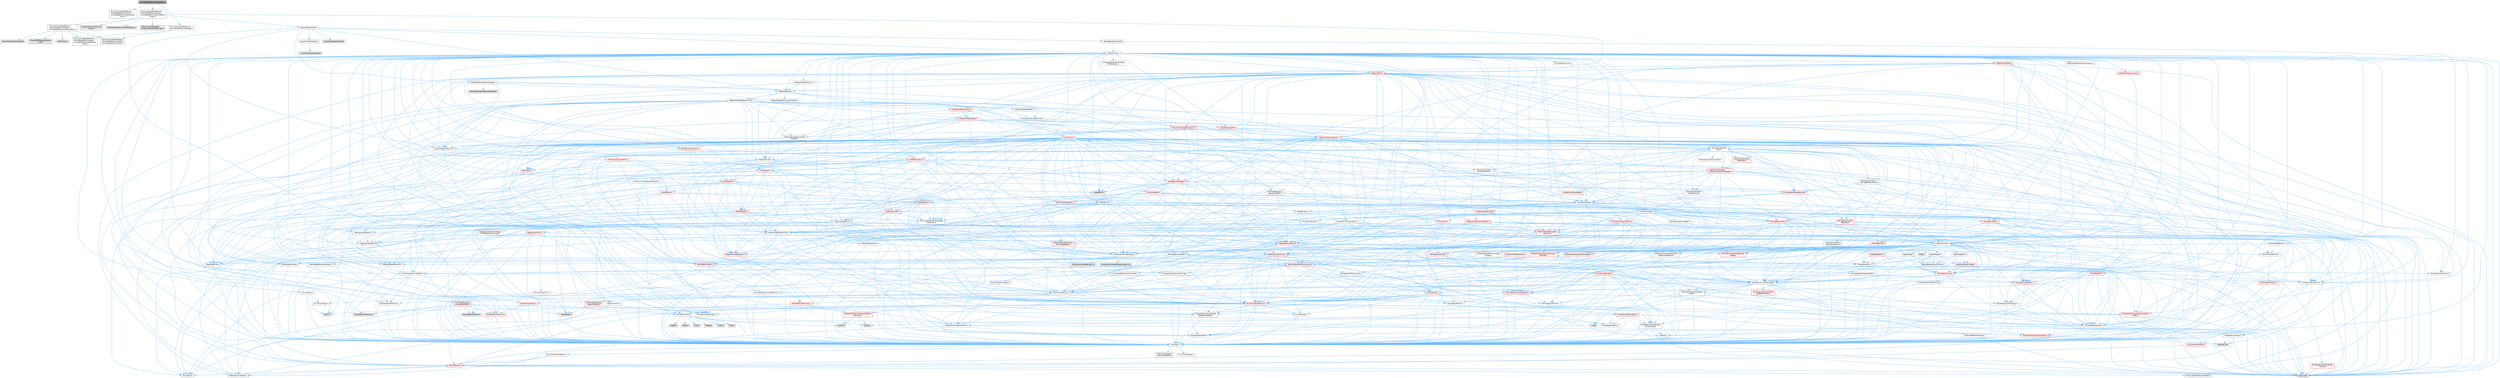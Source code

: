 digraph "ImmediatePhysicsSimulation.h"
{
 // INTERACTIVE_SVG=YES
 // LATEX_PDF_SIZE
  bgcolor="transparent";
  edge [fontname=Helvetica,fontsize=10,labelfontname=Helvetica,labelfontsize=10];
  node [fontname=Helvetica,fontsize=10,shape=box,height=0.2,width=0.4];
  Node1 [id="Node000001",label="ImmediatePhysicsSimulation.h",height=0.2,width=0.4,color="gray40", fillcolor="grey60", style="filled", fontcolor="black",tooltip=" "];
  Node1 -> Node2 [id="edge1_Node000001_Node000002",color="steelblue1",style="solid",tooltip=" "];
  Node2 [id="Node000002",label="Physics/ImmediatePhysics\l/ImmediatePhysicsPhysX\l/ImmediatePhysicsSimulation\l_PhysX.h",height=0.2,width=0.4,color="grey40", fillcolor="white", style="filled",URL="$d6/d4e/ImmediatePhysicsSimulation__PhysX_8h.html",tooltip=" "];
  Node1 -> Node3 [id="edge2_Node000001_Node000003",color="steelblue1",style="solid",tooltip=" "];
  Node3 [id="Node000003",label="Physics/ImmediatePhysics\l/ImmediatePhysicsChaos\l/ImmediatePhysicsSimulation\l_Chaos.h",height=0.2,width=0.4,color="grey40", fillcolor="white", style="filled",URL="$d2/dc6/ImmediatePhysicsSimulation__Chaos_8h.html",tooltip=" "];
  Node3 -> Node4 [id="edge3_Node000003_Node000004",color="steelblue1",style="solid",tooltip=" "];
  Node4 [id="Node000004",label="ChaosDebugDraw/ChaosDDTypes.h",height=0.2,width=0.4,color="grey60", fillcolor="#E0E0E0", style="filled",tooltip=" "];
  Node3 -> Node5 [id="edge4_Node000003_Node000005",color="steelblue1",style="solid",tooltip=" "];
  Node5 [id="Node000005",label="ChaosVisualDebugger\l/ChaosVDContextProvider.h",height=0.2,width=0.4,color="grey60", fillcolor="#E0E0E0", style="filled",tooltip=" "];
  Node3 -> Node6 [id="edge5_Node000003_Node000006",color="steelblue1",style="solid",tooltip=" "];
  Node6 [id="Node000006",label="Physics/ImmediatePhysics\l/ImmediatePhysicsChaos\l/ImmediatePhysicsCore_Chaos.h",height=0.2,width=0.4,color="grey40", fillcolor="white", style="filled",URL="$d1/ded/ImmediatePhysicsCore__Chaos_8h.html",tooltip=" "];
  Node6 -> Node7 [id="edge6_Node000006_Node000007",color="steelblue1",style="solid",tooltip=" "];
  Node7 [id="Node000007",label="Physics/ImmediatePhysics\l/ImmediatePhysicsChaos\l/ImmediatePhysicsDeclares\l_Chaos.h",height=0.2,width=0.4,color="grey40", fillcolor="white", style="filled",URL="$d5/d60/ImmediatePhysicsDeclares__Chaos_8h.html",tooltip=" "];
  Node6 -> Node8 [id="edge7_Node000006_Node000008",color="steelblue1",style="solid",tooltip=" "];
  Node8 [id="Node000008",label="Physics/ImmediatePhysics\l/ImmediatePhysicsShared\l/ImmediatePhysicsCore.h",height=0.2,width=0.4,color="grey40", fillcolor="white", style="filled",URL="$d1/d73/ImmediatePhysicsCore_8h.html",tooltip="This is for declarations that are shared by both PhysX and Chaos implementations."];
  Node6 -> Node9 [id="edge8_Node000006_Node000009",color="steelblue1",style="solid",tooltip=" "];
  Node9 [id="Node000009",label="Chaos/Core.h",height=0.2,width=0.4,color="grey60", fillcolor="#E0E0E0", style="filled",tooltip=" "];
  Node6 -> Node10 [id="edge9_Node000006_Node000010",color="steelblue1",style="solid",tooltip=" "];
  Node10 [id="Node000010",label="Chaos/ParticleHandleFwd.h",height=0.2,width=0.4,color="grey60", fillcolor="#E0E0E0", style="filled",tooltip=" "];
  Node6 -> Node11 [id="edge10_Node000006_Node000011",color="steelblue1",style="solid",tooltip=" "];
  Node11 [id="Node000011",label="Chaos/PBDRigidsEvolution\lFwd.h",height=0.2,width=0.4,color="grey60", fillcolor="#E0E0E0", style="filled",tooltip=" "];
  Node3 -> Node12 [id="edge11_Node000003_Node000012",color="steelblue1",style="solid",tooltip=" "];
  Node12 [id="Node000012",label="Chaos/Collision/Collision\lVisitor.h",height=0.2,width=0.4,color="grey60", fillcolor="#E0E0E0", style="filled",tooltip=" "];
  Node3 -> Node13 [id="edge12_Node000003_Node000013",color="steelblue1",style="solid",tooltip=" "];
  Node13 [id="Node000013",label="Engine/EngineTypes.h",height=0.2,width=0.4,color="grey40", fillcolor="white", style="filled",URL="$df/dcf/EngineTypes_8h.html",tooltip=" "];
  Node13 -> Node14 [id="edge13_Node000013_Node000014",color="steelblue1",style="solid",tooltip=" "];
  Node14 [id="Node000014",label="Misc/EnumClassFlags.h",height=0.2,width=0.4,color="grey40", fillcolor="white", style="filled",URL="$d8/de7/EnumClassFlags_8h.html",tooltip=" "];
  Node13 -> Node15 [id="edge14_Node000013_Node000015",color="steelblue1",style="solid",tooltip=" "];
  Node15 [id="Node000015",label="UObject/ObjectMacros.h",height=0.2,width=0.4,color="grey40", fillcolor="white", style="filled",URL="$d8/d8d/ObjectMacros_8h.html",tooltip=" "];
  Node15 -> Node14 [id="edge15_Node000015_Node000014",color="steelblue1",style="solid",tooltip=" "];
  Node15 -> Node16 [id="edge16_Node000015_Node000016",color="steelblue1",style="solid",tooltip=" "];
  Node16 [id="Node000016",label="UObject/Script.h",height=0.2,width=0.4,color="grey40", fillcolor="white", style="filled",URL="$de/dc6/Script_8h.html",tooltip=" "];
  Node16 -> Node17 [id="edge17_Node000016_Node000017",color="steelblue1",style="solid",tooltip=" "];
  Node17 [id="Node000017",label="Delegates/Delegate.h",height=0.2,width=0.4,color="red", fillcolor="#FFF0F0", style="filled",URL="$d4/d80/Delegate_8h.html",tooltip=" "];
  Node17 -> Node18 [id="edge18_Node000017_Node000018",color="steelblue1",style="solid",tooltip=" "];
  Node18 [id="Node000018",label="CoreTypes.h",height=0.2,width=0.4,color="grey40", fillcolor="white", style="filled",URL="$dc/dec/CoreTypes_8h.html",tooltip=" "];
  Node18 -> Node19 [id="edge19_Node000018_Node000019",color="steelblue1",style="solid",tooltip=" "];
  Node19 [id="Node000019",label="HAL/Platform.h",height=0.2,width=0.4,color="red", fillcolor="#FFF0F0", style="filled",URL="$d9/dd0/Platform_8h.html",tooltip=" "];
  Node19 -> Node20 [id="edge20_Node000019_Node000020",color="steelblue1",style="solid",tooltip=" "];
  Node20 [id="Node000020",label="Misc/Build.h",height=0.2,width=0.4,color="grey40", fillcolor="white", style="filled",URL="$d3/dbb/Build_8h.html",tooltip=" "];
  Node19 -> Node21 [id="edge21_Node000019_Node000021",color="steelblue1",style="solid",tooltip=" "];
  Node21 [id="Node000021",label="Misc/LargeWorldCoordinates.h",height=0.2,width=0.4,color="grey40", fillcolor="white", style="filled",URL="$d2/dcb/LargeWorldCoordinates_8h.html",tooltip=" "];
  Node19 -> Node22 [id="edge22_Node000019_Node000022",color="steelblue1",style="solid",tooltip=" "];
  Node22 [id="Node000022",label="type_traits",height=0.2,width=0.4,color="grey60", fillcolor="#E0E0E0", style="filled",tooltip=" "];
  Node19 -> Node23 [id="edge23_Node000019_Node000023",color="steelblue1",style="solid",tooltip=" "];
  Node23 [id="Node000023",label="PreprocessorHelpers.h",height=0.2,width=0.4,color="grey40", fillcolor="white", style="filled",URL="$db/ddb/PreprocessorHelpers_8h.html",tooltip=" "];
  Node18 -> Node29 [id="edge24_Node000018_Node000029",color="steelblue1",style="solid",tooltip=" "];
  Node29 [id="Node000029",label="ProfilingDebugging\l/UMemoryDefines.h",height=0.2,width=0.4,color="grey40", fillcolor="white", style="filled",URL="$d2/da2/UMemoryDefines_8h.html",tooltip=" "];
  Node18 -> Node30 [id="edge25_Node000018_Node000030",color="steelblue1",style="solid",tooltip=" "];
  Node30 [id="Node000030",label="Misc/CoreMiscDefines.h",height=0.2,width=0.4,color="grey40", fillcolor="white", style="filled",URL="$da/d38/CoreMiscDefines_8h.html",tooltip=" "];
  Node30 -> Node19 [id="edge26_Node000030_Node000019",color="steelblue1",style="solid",tooltip=" "];
  Node30 -> Node23 [id="edge27_Node000030_Node000023",color="steelblue1",style="solid",tooltip=" "];
  Node18 -> Node31 [id="edge28_Node000018_Node000031",color="steelblue1",style="solid",tooltip=" "];
  Node31 [id="Node000031",label="Misc/CoreDefines.h",height=0.2,width=0.4,color="grey40", fillcolor="white", style="filled",URL="$d3/dd2/CoreDefines_8h.html",tooltip=" "];
  Node17 -> Node32 [id="edge29_Node000017_Node000032",color="steelblue1",style="solid",tooltip=" "];
  Node32 [id="Node000032",label="Misc/AssertionMacros.h",height=0.2,width=0.4,color="red", fillcolor="#FFF0F0", style="filled",URL="$d0/dfa/AssertionMacros_8h.html",tooltip=" "];
  Node32 -> Node18 [id="edge30_Node000032_Node000018",color="steelblue1",style="solid",tooltip=" "];
  Node32 -> Node19 [id="edge31_Node000032_Node000019",color="steelblue1",style="solid",tooltip=" "];
  Node32 -> Node23 [id="edge32_Node000032_Node000023",color="steelblue1",style="solid",tooltip=" "];
  Node32 -> Node68 [id="edge33_Node000032_Node000068",color="steelblue1",style="solid",tooltip=" "];
  Node68 [id="Node000068",label="Templates/EnableIf.h",height=0.2,width=0.4,color="grey40", fillcolor="white", style="filled",URL="$d7/d60/EnableIf_8h.html",tooltip=" "];
  Node68 -> Node18 [id="edge34_Node000068_Node000018",color="steelblue1",style="solid",tooltip=" "];
  Node32 -> Node69 [id="edge35_Node000032_Node000069",color="steelblue1",style="solid",tooltip=" "];
  Node69 [id="Node000069",label="Templates/IsArrayOrRefOf\lTypeByPredicate.h",height=0.2,width=0.4,color="grey40", fillcolor="white", style="filled",URL="$d6/da1/IsArrayOrRefOfTypeByPredicate_8h.html",tooltip=" "];
  Node69 -> Node18 [id="edge36_Node000069_Node000018",color="steelblue1",style="solid",tooltip=" "];
  Node32 -> Node70 [id="edge37_Node000032_Node000070",color="steelblue1",style="solid",tooltip=" "];
  Node70 [id="Node000070",label="Templates/IsValidVariadic\lFunctionArg.h",height=0.2,width=0.4,color="grey40", fillcolor="white", style="filled",URL="$d0/dc8/IsValidVariadicFunctionArg_8h.html",tooltip=" "];
  Node70 -> Node18 [id="edge38_Node000070_Node000018",color="steelblue1",style="solid",tooltip=" "];
  Node70 -> Node71 [id="edge39_Node000070_Node000071",color="steelblue1",style="solid",tooltip=" "];
  Node71 [id="Node000071",label="IsEnum.h",height=0.2,width=0.4,color="grey40", fillcolor="white", style="filled",URL="$d4/de5/IsEnum_8h.html",tooltip=" "];
  Node70 -> Node22 [id="edge40_Node000070_Node000022",color="steelblue1",style="solid",tooltip=" "];
  Node32 -> Node72 [id="edge41_Node000032_Node000072",color="steelblue1",style="solid",tooltip=" "];
  Node72 [id="Node000072",label="Traits/IsCharEncodingCompatible\lWith.h",height=0.2,width=0.4,color="red", fillcolor="#FFF0F0", style="filled",URL="$df/dd1/IsCharEncodingCompatibleWith_8h.html",tooltip=" "];
  Node72 -> Node22 [id="edge42_Node000072_Node000022",color="steelblue1",style="solid",tooltip=" "];
  Node32 -> Node74 [id="edge43_Node000032_Node000074",color="steelblue1",style="solid",tooltip=" "];
  Node74 [id="Node000074",label="Misc/VarArgs.h",height=0.2,width=0.4,color="grey40", fillcolor="white", style="filled",URL="$d5/d6f/VarArgs_8h.html",tooltip=" "];
  Node74 -> Node18 [id="edge44_Node000074_Node000018",color="steelblue1",style="solid",tooltip=" "];
  Node32 -> Node75 [id="edge45_Node000032_Node000075",color="steelblue1",style="solid",tooltip=" "];
  Node75 [id="Node000075",label="String/FormatStringSan.h",height=0.2,width=0.4,color="red", fillcolor="#FFF0F0", style="filled",URL="$d3/d8b/FormatStringSan_8h.html",tooltip=" "];
  Node75 -> Node22 [id="edge46_Node000075_Node000022",color="steelblue1",style="solid",tooltip=" "];
  Node75 -> Node18 [id="edge47_Node000075_Node000018",color="steelblue1",style="solid",tooltip=" "];
  Node75 -> Node76 [id="edge48_Node000075_Node000076",color="steelblue1",style="solid",tooltip=" "];
  Node76 [id="Node000076",label="Templates/Requires.h",height=0.2,width=0.4,color="grey40", fillcolor="white", style="filled",URL="$dc/d96/Requires_8h.html",tooltip=" "];
  Node76 -> Node68 [id="edge49_Node000076_Node000068",color="steelblue1",style="solid",tooltip=" "];
  Node76 -> Node22 [id="edge50_Node000076_Node000022",color="steelblue1",style="solid",tooltip=" "];
  Node75 -> Node77 [id="edge51_Node000075_Node000077",color="steelblue1",style="solid",tooltip=" "];
  Node77 [id="Node000077",label="Templates/Identity.h",height=0.2,width=0.4,color="grey40", fillcolor="white", style="filled",URL="$d0/dd5/Identity_8h.html",tooltip=" "];
  Node75 -> Node70 [id="edge52_Node000075_Node000070",color="steelblue1",style="solid",tooltip=" "];
  Node75 -> Node41 [id="edge53_Node000075_Node000041",color="steelblue1",style="solid",tooltip=" "];
  Node41 [id="Node000041",label="Containers/ContainersFwd.h",height=0.2,width=0.4,color="grey40", fillcolor="white", style="filled",URL="$d4/d0a/ContainersFwd_8h.html",tooltip=" "];
  Node41 -> Node19 [id="edge54_Node000041_Node000019",color="steelblue1",style="solid",tooltip=" "];
  Node41 -> Node18 [id="edge55_Node000041_Node000018",color="steelblue1",style="solid",tooltip=" "];
  Node41 -> Node38 [id="edge56_Node000041_Node000038",color="steelblue1",style="solid",tooltip=" "];
  Node38 [id="Node000038",label="Traits/IsContiguousContainer.h",height=0.2,width=0.4,color="red", fillcolor="#FFF0F0", style="filled",URL="$d5/d3c/IsContiguousContainer_8h.html",tooltip=" "];
  Node38 -> Node18 [id="edge57_Node000038_Node000018",color="steelblue1",style="solid",tooltip=" "];
  Node38 -> Node37 [id="edge58_Node000038_Node000037",color="steelblue1",style="solid",tooltip=" "];
  Node37 [id="Node000037",label="initializer_list",height=0.2,width=0.4,color="grey60", fillcolor="#E0E0E0", style="filled",tooltip=" "];
  Node32 -> Node81 [id="edge59_Node000032_Node000081",color="steelblue1",style="solid",tooltip=" "];
  Node81 [id="Node000081",label="atomic",height=0.2,width=0.4,color="grey60", fillcolor="#E0E0E0", style="filled",tooltip=" "];
  Node17 -> Node82 [id="edge60_Node000017_Node000082",color="steelblue1",style="solid",tooltip=" "];
  Node82 [id="Node000082",label="UObject/NameTypes.h",height=0.2,width=0.4,color="red", fillcolor="#FFF0F0", style="filled",URL="$d6/d35/NameTypes_8h.html",tooltip=" "];
  Node82 -> Node18 [id="edge61_Node000082_Node000018",color="steelblue1",style="solid",tooltip=" "];
  Node82 -> Node32 [id="edge62_Node000082_Node000032",color="steelblue1",style="solid",tooltip=" "];
  Node82 -> Node83 [id="edge63_Node000082_Node000083",color="steelblue1",style="solid",tooltip=" "];
  Node83 [id="Node000083",label="HAL/UnrealMemory.h",height=0.2,width=0.4,color="grey40", fillcolor="white", style="filled",URL="$d9/d96/UnrealMemory_8h.html",tooltip=" "];
  Node83 -> Node18 [id="edge64_Node000083_Node000018",color="steelblue1",style="solid",tooltip=" "];
  Node83 -> Node84 [id="edge65_Node000083_Node000084",color="steelblue1",style="solid",tooltip=" "];
  Node84 [id="Node000084",label="GenericPlatform/GenericPlatform\lMemory.h",height=0.2,width=0.4,color="red", fillcolor="#FFF0F0", style="filled",URL="$dd/d22/GenericPlatformMemory_8h.html",tooltip=" "];
  Node84 -> Node18 [id="edge66_Node000084_Node000018",color="steelblue1",style="solid",tooltip=" "];
  Node84 -> Node54 [id="edge67_Node000084_Node000054",color="steelblue1",style="solid",tooltip=" "];
  Node54 [id="Node000054",label="string.h",height=0.2,width=0.4,color="grey60", fillcolor="#E0E0E0", style="filled",tooltip=" "];
  Node84 -> Node47 [id="edge68_Node000084_Node000047",color="steelblue1",style="solid",tooltip=" "];
  Node47 [id="Node000047",label="wchar.h",height=0.2,width=0.4,color="grey60", fillcolor="#E0E0E0", style="filled",tooltip=" "];
  Node83 -> Node87 [id="edge69_Node000083_Node000087",color="steelblue1",style="solid",tooltip=" "];
  Node87 [id="Node000087",label="HAL/MemoryBase.h",height=0.2,width=0.4,color="red", fillcolor="#FFF0F0", style="filled",URL="$d6/d9f/MemoryBase_8h.html",tooltip=" "];
  Node87 -> Node18 [id="edge70_Node000087_Node000018",color="steelblue1",style="solid",tooltip=" "];
  Node87 -> Node61 [id="edge71_Node000087_Node000061",color="steelblue1",style="solid",tooltip=" "];
  Node61 [id="Node000061",label="HAL/PlatformAtomics.h",height=0.2,width=0.4,color="red", fillcolor="#FFF0F0", style="filled",URL="$d3/d36/PlatformAtomics_8h.html",tooltip=" "];
  Node61 -> Node18 [id="edge72_Node000061_Node000018",color="steelblue1",style="solid",tooltip=" "];
  Node87 -> Node45 [id="edge73_Node000087_Node000045",color="steelblue1",style="solid",tooltip=" "];
  Node45 [id="Node000045",label="HAL/PlatformCrt.h",height=0.2,width=0.4,color="grey40", fillcolor="white", style="filled",URL="$d8/d75/PlatformCrt_8h.html",tooltip=" "];
  Node45 -> Node46 [id="edge74_Node000045_Node000046",color="steelblue1",style="solid",tooltip=" "];
  Node46 [id="Node000046",label="new",height=0.2,width=0.4,color="grey60", fillcolor="#E0E0E0", style="filled",tooltip=" "];
  Node45 -> Node47 [id="edge75_Node000045_Node000047",color="steelblue1",style="solid",tooltip=" "];
  Node45 -> Node48 [id="edge76_Node000045_Node000048",color="steelblue1",style="solid",tooltip=" "];
  Node48 [id="Node000048",label="stddef.h",height=0.2,width=0.4,color="grey60", fillcolor="#E0E0E0", style="filled",tooltip=" "];
  Node45 -> Node49 [id="edge77_Node000045_Node000049",color="steelblue1",style="solid",tooltip=" "];
  Node49 [id="Node000049",label="stdlib.h",height=0.2,width=0.4,color="grey60", fillcolor="#E0E0E0", style="filled",tooltip=" "];
  Node45 -> Node50 [id="edge78_Node000045_Node000050",color="steelblue1",style="solid",tooltip=" "];
  Node50 [id="Node000050",label="stdio.h",height=0.2,width=0.4,color="grey60", fillcolor="#E0E0E0", style="filled",tooltip=" "];
  Node45 -> Node51 [id="edge79_Node000045_Node000051",color="steelblue1",style="solid",tooltip=" "];
  Node51 [id="Node000051",label="stdarg.h",height=0.2,width=0.4,color="grey60", fillcolor="#E0E0E0", style="filled",tooltip=" "];
  Node45 -> Node52 [id="edge80_Node000045_Node000052",color="steelblue1",style="solid",tooltip=" "];
  Node52 [id="Node000052",label="math.h",height=0.2,width=0.4,color="grey60", fillcolor="#E0E0E0", style="filled",tooltip=" "];
  Node45 -> Node53 [id="edge81_Node000045_Node000053",color="steelblue1",style="solid",tooltip=" "];
  Node53 [id="Node000053",label="float.h",height=0.2,width=0.4,color="grey60", fillcolor="#E0E0E0", style="filled",tooltip=" "];
  Node45 -> Node54 [id="edge82_Node000045_Node000054",color="steelblue1",style="solid",tooltip=" "];
  Node83 -> Node100 [id="edge83_Node000083_Node000100",color="steelblue1",style="solid",tooltip=" "];
  Node100 [id="Node000100",label="HAL/PlatformMemory.h",height=0.2,width=0.4,color="red", fillcolor="#FFF0F0", style="filled",URL="$de/d68/PlatformMemory_8h.html",tooltip=" "];
  Node100 -> Node18 [id="edge84_Node000100_Node000018",color="steelblue1",style="solid",tooltip=" "];
  Node100 -> Node84 [id="edge85_Node000100_Node000084",color="steelblue1",style="solid",tooltip=" "];
  Node83 -> Node102 [id="edge86_Node000083_Node000102",color="steelblue1",style="solid",tooltip=" "];
  Node102 [id="Node000102",label="ProfilingDebugging\l/MemoryTrace.h",height=0.2,width=0.4,color="red", fillcolor="#FFF0F0", style="filled",URL="$da/dd7/MemoryTrace_8h.html",tooltip=" "];
  Node102 -> Node19 [id="edge87_Node000102_Node000019",color="steelblue1",style="solid",tooltip=" "];
  Node102 -> Node14 [id="edge88_Node000102_Node000014",color="steelblue1",style="solid",tooltip=" "];
  Node102 -> Node67 [id="edge89_Node000102_Node000067",color="steelblue1",style="solid",tooltip=" "];
  Node67 [id="Node000067",label="Trace/Trace.h",height=0.2,width=0.4,color="grey60", fillcolor="#E0E0E0", style="filled",tooltip=" "];
  Node83 -> Node103 [id="edge90_Node000083_Node000103",color="steelblue1",style="solid",tooltip=" "];
  Node103 [id="Node000103",label="Templates/IsPointer.h",height=0.2,width=0.4,color="grey40", fillcolor="white", style="filled",URL="$d7/d05/IsPointer_8h.html",tooltip=" "];
  Node103 -> Node18 [id="edge91_Node000103_Node000018",color="steelblue1",style="solid",tooltip=" "];
  Node82 -> Node104 [id="edge92_Node000082_Node000104",color="steelblue1",style="solid",tooltip=" "];
  Node104 [id="Node000104",label="Templates/UnrealTypeTraits.h",height=0.2,width=0.4,color="red", fillcolor="#FFF0F0", style="filled",URL="$d2/d2d/UnrealTypeTraits_8h.html",tooltip=" "];
  Node104 -> Node18 [id="edge93_Node000104_Node000018",color="steelblue1",style="solid",tooltip=" "];
  Node104 -> Node103 [id="edge94_Node000104_Node000103",color="steelblue1",style="solid",tooltip=" "];
  Node104 -> Node32 [id="edge95_Node000104_Node000032",color="steelblue1",style="solid",tooltip=" "];
  Node104 -> Node68 [id="edge96_Node000104_Node000068",color="steelblue1",style="solid",tooltip=" "];
  Node104 -> Node71 [id="edge97_Node000104_Node000071",color="steelblue1",style="solid",tooltip=" "];
  Node104 -> Node106 [id="edge98_Node000104_Node000106",color="steelblue1",style="solid",tooltip=" "];
  Node106 [id="Node000106",label="Templates/Models.h",height=0.2,width=0.4,color="grey40", fillcolor="white", style="filled",URL="$d3/d0c/Models_8h.html",tooltip=" "];
  Node106 -> Node77 [id="edge99_Node000106_Node000077",color="steelblue1",style="solid",tooltip=" "];
  Node104 -> Node107 [id="edge100_Node000104_Node000107",color="steelblue1",style="solid",tooltip=" "];
  Node107 [id="Node000107",label="Templates/IsPODType.h",height=0.2,width=0.4,color="grey40", fillcolor="white", style="filled",URL="$d7/db1/IsPODType_8h.html",tooltip=" "];
  Node107 -> Node18 [id="edge101_Node000107_Node000018",color="steelblue1",style="solid",tooltip=" "];
  Node104 -> Node108 [id="edge102_Node000104_Node000108",color="steelblue1",style="solid",tooltip=" "];
  Node108 [id="Node000108",label="Templates/IsUECoreType.h",height=0.2,width=0.4,color="grey40", fillcolor="white", style="filled",URL="$d1/db8/IsUECoreType_8h.html",tooltip=" "];
  Node108 -> Node18 [id="edge103_Node000108_Node000018",color="steelblue1",style="solid",tooltip=" "];
  Node108 -> Node22 [id="edge104_Node000108_Node000022",color="steelblue1",style="solid",tooltip=" "];
  Node82 -> Node109 [id="edge105_Node000082_Node000109",color="steelblue1",style="solid",tooltip=" "];
  Node109 [id="Node000109",label="Templates/UnrealTemplate.h",height=0.2,width=0.4,color="grey40", fillcolor="white", style="filled",URL="$d4/d24/UnrealTemplate_8h.html",tooltip=" "];
  Node109 -> Node18 [id="edge106_Node000109_Node000018",color="steelblue1",style="solid",tooltip=" "];
  Node109 -> Node103 [id="edge107_Node000109_Node000103",color="steelblue1",style="solid",tooltip=" "];
  Node109 -> Node83 [id="edge108_Node000109_Node000083",color="steelblue1",style="solid",tooltip=" "];
  Node109 -> Node110 [id="edge109_Node000109_Node000110",color="steelblue1",style="solid",tooltip=" "];
  Node110 [id="Node000110",label="Templates/CopyQualifiers\lAndRefsFromTo.h",height=0.2,width=0.4,color="red", fillcolor="#FFF0F0", style="filled",URL="$d3/db3/CopyQualifiersAndRefsFromTo_8h.html",tooltip=" "];
  Node109 -> Node104 [id="edge110_Node000109_Node000104",color="steelblue1",style="solid",tooltip=" "];
  Node109 -> Node112 [id="edge111_Node000109_Node000112",color="steelblue1",style="solid",tooltip=" "];
  Node112 [id="Node000112",label="Templates/RemoveReference.h",height=0.2,width=0.4,color="grey40", fillcolor="white", style="filled",URL="$da/dbe/RemoveReference_8h.html",tooltip=" "];
  Node112 -> Node18 [id="edge112_Node000112_Node000018",color="steelblue1",style="solid",tooltip=" "];
  Node109 -> Node76 [id="edge113_Node000109_Node000076",color="steelblue1",style="solid",tooltip=" "];
  Node109 -> Node113 [id="edge114_Node000109_Node000113",color="steelblue1",style="solid",tooltip=" "];
  Node113 [id="Node000113",label="Templates/TypeCompatible\lBytes.h",height=0.2,width=0.4,color="grey40", fillcolor="white", style="filled",URL="$df/d0a/TypeCompatibleBytes_8h.html",tooltip=" "];
  Node113 -> Node18 [id="edge115_Node000113_Node000018",color="steelblue1",style="solid",tooltip=" "];
  Node113 -> Node54 [id="edge116_Node000113_Node000054",color="steelblue1",style="solid",tooltip=" "];
  Node113 -> Node46 [id="edge117_Node000113_Node000046",color="steelblue1",style="solid",tooltip=" "];
  Node113 -> Node22 [id="edge118_Node000113_Node000022",color="steelblue1",style="solid",tooltip=" "];
  Node109 -> Node77 [id="edge119_Node000109_Node000077",color="steelblue1",style="solid",tooltip=" "];
  Node109 -> Node38 [id="edge120_Node000109_Node000038",color="steelblue1",style="solid",tooltip=" "];
  Node109 -> Node114 [id="edge121_Node000109_Node000114",color="steelblue1",style="solid",tooltip=" "];
  Node114 [id="Node000114",label="Traits/UseBitwiseSwap.h",height=0.2,width=0.4,color="grey40", fillcolor="white", style="filled",URL="$db/df3/UseBitwiseSwap_8h.html",tooltip=" "];
  Node114 -> Node18 [id="edge122_Node000114_Node000018",color="steelblue1",style="solid",tooltip=" "];
  Node114 -> Node22 [id="edge123_Node000114_Node000022",color="steelblue1",style="solid",tooltip=" "];
  Node109 -> Node22 [id="edge124_Node000109_Node000022",color="steelblue1",style="solid",tooltip=" "];
  Node82 -> Node115 [id="edge125_Node000082_Node000115",color="steelblue1",style="solid",tooltip=" "];
  Node115 [id="Node000115",label="Containers/UnrealString.h",height=0.2,width=0.4,color="grey40", fillcolor="white", style="filled",URL="$d5/dba/UnrealString_8h.html",tooltip=" "];
  Node115 -> Node116 [id="edge126_Node000115_Node000116",color="steelblue1",style="solid",tooltip=" "];
  Node116 [id="Node000116",label="Containers/UnrealStringIncludes.h.inl",height=0.2,width=0.4,color="grey60", fillcolor="#E0E0E0", style="filled",tooltip=" "];
  Node115 -> Node117 [id="edge127_Node000115_Node000117",color="steelblue1",style="solid",tooltip=" "];
  Node117 [id="Node000117",label="Containers/UnrealString.h.inl",height=0.2,width=0.4,color="grey60", fillcolor="#E0E0E0", style="filled",tooltip=" "];
  Node115 -> Node118 [id="edge128_Node000115_Node000118",color="steelblue1",style="solid",tooltip=" "];
  Node118 [id="Node000118",label="Misc/StringFormatArg.h",height=0.2,width=0.4,color="grey40", fillcolor="white", style="filled",URL="$d2/d16/StringFormatArg_8h.html",tooltip=" "];
  Node118 -> Node41 [id="edge129_Node000118_Node000041",color="steelblue1",style="solid",tooltip=" "];
  Node82 -> Node119 [id="edge130_Node000082_Node000119",color="steelblue1",style="solid",tooltip=" "];
  Node119 [id="Node000119",label="HAL/CriticalSection.h",height=0.2,width=0.4,color="grey40", fillcolor="white", style="filled",URL="$d6/d90/CriticalSection_8h.html",tooltip=" "];
  Node119 -> Node120 [id="edge131_Node000119_Node000120",color="steelblue1",style="solid",tooltip=" "];
  Node120 [id="Node000120",label="HAL/PlatformMutex.h",height=0.2,width=0.4,color="red", fillcolor="#FFF0F0", style="filled",URL="$d9/d0b/PlatformMutex_8h.html",tooltip=" "];
  Node120 -> Node18 [id="edge132_Node000120_Node000018",color="steelblue1",style="solid",tooltip=" "];
  Node82 -> Node35 [id="edge133_Node000082_Node000035",color="steelblue1",style="solid",tooltip=" "];
  Node35 [id="Node000035",label="Containers/StringFwd.h",height=0.2,width=0.4,color="grey40", fillcolor="white", style="filled",URL="$df/d37/StringFwd_8h.html",tooltip=" "];
  Node35 -> Node18 [id="edge134_Node000035_Node000018",color="steelblue1",style="solid",tooltip=" "];
  Node35 -> Node36 [id="edge135_Node000035_Node000036",color="steelblue1",style="solid",tooltip=" "];
  Node36 [id="Node000036",label="Traits/ElementType.h",height=0.2,width=0.4,color="grey40", fillcolor="white", style="filled",URL="$d5/d4f/ElementType_8h.html",tooltip=" "];
  Node36 -> Node19 [id="edge136_Node000036_Node000019",color="steelblue1",style="solid",tooltip=" "];
  Node36 -> Node37 [id="edge137_Node000036_Node000037",color="steelblue1",style="solid",tooltip=" "];
  Node36 -> Node22 [id="edge138_Node000036_Node000022",color="steelblue1",style="solid",tooltip=" "];
  Node35 -> Node38 [id="edge139_Node000035_Node000038",color="steelblue1",style="solid",tooltip=" "];
  Node82 -> Node187 [id="edge140_Node000082_Node000187",color="steelblue1",style="solid",tooltip=" "];
  Node187 [id="Node000187",label="UObject/UnrealNames.h",height=0.2,width=0.4,color="red", fillcolor="#FFF0F0", style="filled",URL="$d8/db1/UnrealNames_8h.html",tooltip=" "];
  Node187 -> Node18 [id="edge141_Node000187_Node000018",color="steelblue1",style="solid",tooltip=" "];
  Node82 -> Node153 [id="edge142_Node000082_Node000153",color="steelblue1",style="solid",tooltip=" "];
  Node153 [id="Node000153",label="Serialization/MemoryLayout.h",height=0.2,width=0.4,color="red", fillcolor="#FFF0F0", style="filled",URL="$d7/d66/MemoryLayout_8h.html",tooltip=" "];
  Node153 -> Node154 [id="edge143_Node000153_Node000154",color="steelblue1",style="solid",tooltip=" "];
  Node154 [id="Node000154",label="Concepts/StaticClassProvider.h",height=0.2,width=0.4,color="grey40", fillcolor="white", style="filled",URL="$dd/d83/StaticClassProvider_8h.html",tooltip=" "];
  Node153 -> Node155 [id="edge144_Node000153_Node000155",color="steelblue1",style="solid",tooltip=" "];
  Node155 [id="Node000155",label="Concepts/StaticStructProvider.h",height=0.2,width=0.4,color="grey40", fillcolor="white", style="filled",URL="$d5/d77/StaticStructProvider_8h.html",tooltip=" "];
  Node153 -> Node156 [id="edge145_Node000153_Node000156",color="steelblue1",style="solid",tooltip=" "];
  Node156 [id="Node000156",label="Containers/EnumAsByte.h",height=0.2,width=0.4,color="grey40", fillcolor="white", style="filled",URL="$d6/d9a/EnumAsByte_8h.html",tooltip=" "];
  Node156 -> Node18 [id="edge146_Node000156_Node000018",color="steelblue1",style="solid",tooltip=" "];
  Node156 -> Node107 [id="edge147_Node000156_Node000107",color="steelblue1",style="solid",tooltip=" "];
  Node156 -> Node157 [id="edge148_Node000156_Node000157",color="steelblue1",style="solid",tooltip=" "];
  Node157 [id="Node000157",label="Templates/TypeHash.h",height=0.2,width=0.4,color="red", fillcolor="#FFF0F0", style="filled",URL="$d1/d62/TypeHash_8h.html",tooltip=" "];
  Node157 -> Node18 [id="edge149_Node000157_Node000018",color="steelblue1",style="solid",tooltip=" "];
  Node157 -> Node76 [id="edge150_Node000157_Node000076",color="steelblue1",style="solid",tooltip=" "];
  Node157 -> Node22 [id="edge151_Node000157_Node000022",color="steelblue1",style="solid",tooltip=" "];
  Node153 -> Node35 [id="edge152_Node000153_Node000035",color="steelblue1",style="solid",tooltip=" "];
  Node153 -> Node83 [id="edge153_Node000153_Node000083",color="steelblue1",style="solid",tooltip=" "];
  Node153 -> Node68 [id="edge154_Node000153_Node000068",color="steelblue1",style="solid",tooltip=" "];
  Node153 -> Node165 [id="edge155_Node000153_Node000165",color="steelblue1",style="solid",tooltip=" "];
  Node165 [id="Node000165",label="Templates/IsAbstract.h",height=0.2,width=0.4,color="grey40", fillcolor="white", style="filled",URL="$d8/db7/IsAbstract_8h.html",tooltip=" "];
  Node153 -> Node133 [id="edge156_Node000153_Node000133",color="steelblue1",style="solid",tooltip=" "];
  Node133 [id="Node000133",label="Templates/IsPolymorphic.h",height=0.2,width=0.4,color="grey40", fillcolor="white", style="filled",URL="$dc/d20/IsPolymorphic_8h.html",tooltip=" "];
  Node153 -> Node106 [id="edge157_Node000153_Node000106",color="steelblue1",style="solid",tooltip=" "];
  Node153 -> Node109 [id="edge158_Node000153_Node000109",color="steelblue1",style="solid",tooltip=" "];
  Node82 -> Node136 [id="edge159_Node000082_Node000136",color="steelblue1",style="solid",tooltip=" "];
  Node136 [id="Node000136",label="Misc/IntrusiveUnsetOptional\lState.h",height=0.2,width=0.4,color="red", fillcolor="#FFF0F0", style="filled",URL="$d2/d0a/IntrusiveUnsetOptionalState_8h.html",tooltip=" "];
  Node82 -> Node189 [id="edge160_Node000082_Node000189",color="steelblue1",style="solid",tooltip=" "];
  Node189 [id="Node000189",label="Misc/StringBuilder.h",height=0.2,width=0.4,color="red", fillcolor="#FFF0F0", style="filled",URL="$d4/d52/StringBuilder_8h.html",tooltip=" "];
  Node189 -> Node35 [id="edge161_Node000189_Node000035",color="steelblue1",style="solid",tooltip=" "];
  Node189 -> Node18 [id="edge162_Node000189_Node000018",color="steelblue1",style="solid",tooltip=" "];
  Node189 -> Node83 [id="edge163_Node000189_Node000083",color="steelblue1",style="solid",tooltip=" "];
  Node189 -> Node32 [id="edge164_Node000189_Node000032",color="steelblue1",style="solid",tooltip=" "];
  Node189 -> Node159 [id="edge165_Node000189_Node000159",color="steelblue1",style="solid",tooltip=" "];
  Node159 [id="Node000159",label="Misc/CString.h",height=0.2,width=0.4,color="red", fillcolor="#FFF0F0", style="filled",URL="$d2/d49/CString_8h.html",tooltip=" "];
  Node159 -> Node18 [id="edge166_Node000159_Node000018",color="steelblue1",style="solid",tooltip=" "];
  Node159 -> Node45 [id="edge167_Node000159_Node000045",color="steelblue1",style="solid",tooltip=" "];
  Node159 -> Node32 [id="edge168_Node000159_Node000032",color="steelblue1",style="solid",tooltip=" "];
  Node159 -> Node74 [id="edge169_Node000159_Node000074",color="steelblue1",style="solid",tooltip=" "];
  Node159 -> Node69 [id="edge170_Node000159_Node000069",color="steelblue1",style="solid",tooltip=" "];
  Node159 -> Node70 [id="edge171_Node000159_Node000070",color="steelblue1",style="solid",tooltip=" "];
  Node159 -> Node72 [id="edge172_Node000159_Node000072",color="steelblue1",style="solid",tooltip=" "];
  Node189 -> Node68 [id="edge173_Node000189_Node000068",color="steelblue1",style="solid",tooltip=" "];
  Node189 -> Node69 [id="edge174_Node000189_Node000069",color="steelblue1",style="solid",tooltip=" "];
  Node189 -> Node70 [id="edge175_Node000189_Node000070",color="steelblue1",style="solid",tooltip=" "];
  Node189 -> Node76 [id="edge176_Node000189_Node000076",color="steelblue1",style="solid",tooltip=" "];
  Node189 -> Node109 [id="edge177_Node000189_Node000109",color="steelblue1",style="solid",tooltip=" "];
  Node189 -> Node104 [id="edge178_Node000189_Node000104",color="steelblue1",style="solid",tooltip=" "];
  Node189 -> Node72 [id="edge179_Node000189_Node000072",color="steelblue1",style="solid",tooltip=" "];
  Node189 -> Node38 [id="edge180_Node000189_Node000038",color="steelblue1",style="solid",tooltip=" "];
  Node189 -> Node22 [id="edge181_Node000189_Node000022",color="steelblue1",style="solid",tooltip=" "];
  Node82 -> Node67 [id="edge182_Node000082_Node000067",color="steelblue1",style="solid",tooltip=" "];
  Node17 -> Node195 [id="edge183_Node000017_Node000195",color="steelblue1",style="solid",tooltip=" "];
  Node195 [id="Node000195",label="Templates/SharedPointer.h",height=0.2,width=0.4,color="red", fillcolor="#FFF0F0", style="filled",URL="$d2/d17/SharedPointer_8h.html",tooltip=" "];
  Node195 -> Node18 [id="edge184_Node000195_Node000018",color="steelblue1",style="solid",tooltip=" "];
  Node195 -> Node136 [id="edge185_Node000195_Node000136",color="steelblue1",style="solid",tooltip=" "];
  Node195 -> Node32 [id="edge186_Node000195_Node000032",color="steelblue1",style="solid",tooltip=" "];
  Node195 -> Node83 [id="edge187_Node000195_Node000083",color="steelblue1",style="solid",tooltip=" "];
  Node195 -> Node135 [id="edge188_Node000195_Node000135",color="steelblue1",style="solid",tooltip=" "];
  Node135 [id="Node000135",label="Containers/Array.h",height=0.2,width=0.4,color="grey40", fillcolor="white", style="filled",URL="$df/dd0/Array_8h.html",tooltip=" "];
  Node135 -> Node18 [id="edge189_Node000135_Node000018",color="steelblue1",style="solid",tooltip=" "];
  Node135 -> Node32 [id="edge190_Node000135_Node000032",color="steelblue1",style="solid",tooltip=" "];
  Node135 -> Node136 [id="edge191_Node000135_Node000136",color="steelblue1",style="solid",tooltip=" "];
  Node135 -> Node138 [id="edge192_Node000135_Node000138",color="steelblue1",style="solid",tooltip=" "];
  Node138 [id="Node000138",label="Misc/ReverseIterate.h",height=0.2,width=0.4,color="red", fillcolor="#FFF0F0", style="filled",URL="$db/de3/ReverseIterate_8h.html",tooltip=" "];
  Node138 -> Node19 [id="edge193_Node000138_Node000019",color="steelblue1",style="solid",tooltip=" "];
  Node135 -> Node83 [id="edge194_Node000135_Node000083",color="steelblue1",style="solid",tooltip=" "];
  Node135 -> Node104 [id="edge195_Node000135_Node000104",color="steelblue1",style="solid",tooltip=" "];
  Node135 -> Node109 [id="edge196_Node000135_Node000109",color="steelblue1",style="solid",tooltip=" "];
  Node135 -> Node140 [id="edge197_Node000135_Node000140",color="steelblue1",style="solid",tooltip=" "];
  Node140 [id="Node000140",label="Containers/AllowShrinking.h",height=0.2,width=0.4,color="grey40", fillcolor="white", style="filled",URL="$d7/d1a/AllowShrinking_8h.html",tooltip=" "];
  Node140 -> Node18 [id="edge198_Node000140_Node000018",color="steelblue1",style="solid",tooltip=" "];
  Node135 -> Node123 [id="edge199_Node000135_Node000123",color="steelblue1",style="solid",tooltip=" "];
  Node123 [id="Node000123",label="Containers/ContainerAllocation\lPolicies.h",height=0.2,width=0.4,color="red", fillcolor="#FFF0F0", style="filled",URL="$d7/dff/ContainerAllocationPolicies_8h.html",tooltip=" "];
  Node123 -> Node18 [id="edge200_Node000123_Node000018",color="steelblue1",style="solid",tooltip=" "];
  Node123 -> Node123 [id="edge201_Node000123_Node000123",color="steelblue1",style="solid",tooltip=" "];
  Node123 -> Node125 [id="edge202_Node000123_Node000125",color="steelblue1",style="solid",tooltip=" "];
  Node125 [id="Node000125",label="HAL/PlatformMath.h",height=0.2,width=0.4,color="red", fillcolor="#FFF0F0", style="filled",URL="$dc/d53/PlatformMath_8h.html",tooltip=" "];
  Node125 -> Node18 [id="edge203_Node000125_Node000018",color="steelblue1",style="solid",tooltip=" "];
  Node123 -> Node83 [id="edge204_Node000123_Node000083",color="steelblue1",style="solid",tooltip=" "];
  Node123 -> Node32 [id="edge205_Node000123_Node000032",color="steelblue1",style="solid",tooltip=" "];
  Node123 -> Node133 [id="edge206_Node000123_Node000133",color="steelblue1",style="solid",tooltip=" "];
  Node123 -> Node113 [id="edge207_Node000123_Node000113",color="steelblue1",style="solid",tooltip=" "];
  Node123 -> Node22 [id="edge208_Node000123_Node000022",color="steelblue1",style="solid",tooltip=" "];
  Node135 -> Node141 [id="edge209_Node000135_Node000141",color="steelblue1",style="solid",tooltip=" "];
  Node141 [id="Node000141",label="Containers/ContainerElement\lTypeCompatibility.h",height=0.2,width=0.4,color="grey40", fillcolor="white", style="filled",URL="$df/ddf/ContainerElementTypeCompatibility_8h.html",tooltip=" "];
  Node141 -> Node18 [id="edge210_Node000141_Node000018",color="steelblue1",style="solid",tooltip=" "];
  Node141 -> Node104 [id="edge211_Node000141_Node000104",color="steelblue1",style="solid",tooltip=" "];
  Node135 -> Node142 [id="edge212_Node000135_Node000142",color="steelblue1",style="solid",tooltip=" "];
  Node142 [id="Node000142",label="Serialization/Archive.h",height=0.2,width=0.4,color="red", fillcolor="#FFF0F0", style="filled",URL="$d7/d3b/Archive_8h.html",tooltip=" "];
  Node142 -> Node18 [id="edge213_Node000142_Node000018",color="steelblue1",style="solid",tooltip=" "];
  Node142 -> Node42 [id="edge214_Node000142_Node000042",color="steelblue1",style="solid",tooltip=" "];
  Node42 [id="Node000042",label="Math/MathFwd.h",height=0.2,width=0.4,color="grey40", fillcolor="white", style="filled",URL="$d2/d10/MathFwd_8h.html",tooltip=" "];
  Node42 -> Node19 [id="edge215_Node000042_Node000019",color="steelblue1",style="solid",tooltip=" "];
  Node142 -> Node32 [id="edge216_Node000142_Node000032",color="steelblue1",style="solid",tooltip=" "];
  Node142 -> Node20 [id="edge217_Node000142_Node000020",color="steelblue1",style="solid",tooltip=" "];
  Node142 -> Node74 [id="edge218_Node000142_Node000074",color="steelblue1",style="solid",tooltip=" "];
  Node142 -> Node68 [id="edge219_Node000142_Node000068",color="steelblue1",style="solid",tooltip=" "];
  Node142 -> Node69 [id="edge220_Node000142_Node000069",color="steelblue1",style="solid",tooltip=" "];
  Node142 -> Node70 [id="edge221_Node000142_Node000070",color="steelblue1",style="solid",tooltip=" "];
  Node142 -> Node109 [id="edge222_Node000142_Node000109",color="steelblue1",style="solid",tooltip=" "];
  Node142 -> Node72 [id="edge223_Node000142_Node000072",color="steelblue1",style="solid",tooltip=" "];
  Node142 -> Node151 [id="edge224_Node000142_Node000151",color="steelblue1",style="solid",tooltip=" "];
  Node151 [id="Node000151",label="UObject/ObjectVersion.h",height=0.2,width=0.4,color="grey40", fillcolor="white", style="filled",URL="$da/d63/ObjectVersion_8h.html",tooltip=" "];
  Node151 -> Node18 [id="edge225_Node000151_Node000018",color="steelblue1",style="solid",tooltip=" "];
  Node135 -> Node152 [id="edge226_Node000135_Node000152",color="steelblue1",style="solid",tooltip=" "];
  Node152 [id="Node000152",label="Serialization/MemoryImage\lWriter.h",height=0.2,width=0.4,color="grey40", fillcolor="white", style="filled",URL="$d0/d08/MemoryImageWriter_8h.html",tooltip=" "];
  Node152 -> Node18 [id="edge227_Node000152_Node000018",color="steelblue1",style="solid",tooltip=" "];
  Node152 -> Node153 [id="edge228_Node000152_Node000153",color="steelblue1",style="solid",tooltip=" "];
  Node135 -> Node166 [id="edge229_Node000135_Node000166",color="steelblue1",style="solid",tooltip=" "];
  Node166 [id="Node000166",label="Algo/Heapify.h",height=0.2,width=0.4,color="grey40", fillcolor="white", style="filled",URL="$d0/d2a/Heapify_8h.html",tooltip=" "];
  Node166 -> Node167 [id="edge230_Node000166_Node000167",color="steelblue1",style="solid",tooltip=" "];
  Node167 [id="Node000167",label="Algo/Impl/BinaryHeap.h",height=0.2,width=0.4,color="red", fillcolor="#FFF0F0", style="filled",URL="$d7/da3/Algo_2Impl_2BinaryHeap_8h.html",tooltip=" "];
  Node167 -> Node168 [id="edge231_Node000167_Node000168",color="steelblue1",style="solid",tooltip=" "];
  Node168 [id="Node000168",label="Templates/Invoke.h",height=0.2,width=0.4,color="red", fillcolor="#FFF0F0", style="filled",URL="$d7/deb/Invoke_8h.html",tooltip=" "];
  Node168 -> Node18 [id="edge232_Node000168_Node000018",color="steelblue1",style="solid",tooltip=" "];
  Node168 -> Node109 [id="edge233_Node000168_Node000109",color="steelblue1",style="solid",tooltip=" "];
  Node168 -> Node22 [id="edge234_Node000168_Node000022",color="steelblue1",style="solid",tooltip=" "];
  Node167 -> Node22 [id="edge235_Node000167_Node000022",color="steelblue1",style="solid",tooltip=" "];
  Node166 -> Node172 [id="edge236_Node000166_Node000172",color="steelblue1",style="solid",tooltip=" "];
  Node172 [id="Node000172",label="Templates/IdentityFunctor.h",height=0.2,width=0.4,color="grey40", fillcolor="white", style="filled",URL="$d7/d2e/IdentityFunctor_8h.html",tooltip=" "];
  Node172 -> Node19 [id="edge237_Node000172_Node000019",color="steelblue1",style="solid",tooltip=" "];
  Node166 -> Node168 [id="edge238_Node000166_Node000168",color="steelblue1",style="solid",tooltip=" "];
  Node166 -> Node173 [id="edge239_Node000166_Node000173",color="steelblue1",style="solid",tooltip=" "];
  Node173 [id="Node000173",label="Templates/Less.h",height=0.2,width=0.4,color="grey40", fillcolor="white", style="filled",URL="$de/dc8/Less_8h.html",tooltip=" "];
  Node173 -> Node18 [id="edge240_Node000173_Node000018",color="steelblue1",style="solid",tooltip=" "];
  Node173 -> Node109 [id="edge241_Node000173_Node000109",color="steelblue1",style="solid",tooltip=" "];
  Node166 -> Node109 [id="edge242_Node000166_Node000109",color="steelblue1",style="solid",tooltip=" "];
  Node135 -> Node174 [id="edge243_Node000135_Node000174",color="steelblue1",style="solid",tooltip=" "];
  Node174 [id="Node000174",label="Algo/HeapSort.h",height=0.2,width=0.4,color="grey40", fillcolor="white", style="filled",URL="$d3/d92/HeapSort_8h.html",tooltip=" "];
  Node174 -> Node167 [id="edge244_Node000174_Node000167",color="steelblue1",style="solid",tooltip=" "];
  Node174 -> Node172 [id="edge245_Node000174_Node000172",color="steelblue1",style="solid",tooltip=" "];
  Node174 -> Node173 [id="edge246_Node000174_Node000173",color="steelblue1",style="solid",tooltip=" "];
  Node174 -> Node109 [id="edge247_Node000174_Node000109",color="steelblue1",style="solid",tooltip=" "];
  Node135 -> Node175 [id="edge248_Node000135_Node000175",color="steelblue1",style="solid",tooltip=" "];
  Node175 [id="Node000175",label="Algo/IsHeap.h",height=0.2,width=0.4,color="grey40", fillcolor="white", style="filled",URL="$de/d32/IsHeap_8h.html",tooltip=" "];
  Node175 -> Node167 [id="edge249_Node000175_Node000167",color="steelblue1",style="solid",tooltip=" "];
  Node175 -> Node172 [id="edge250_Node000175_Node000172",color="steelblue1",style="solid",tooltip=" "];
  Node175 -> Node168 [id="edge251_Node000175_Node000168",color="steelblue1",style="solid",tooltip=" "];
  Node175 -> Node173 [id="edge252_Node000175_Node000173",color="steelblue1",style="solid",tooltip=" "];
  Node175 -> Node109 [id="edge253_Node000175_Node000109",color="steelblue1",style="solid",tooltip=" "];
  Node135 -> Node167 [id="edge254_Node000135_Node000167",color="steelblue1",style="solid",tooltip=" "];
  Node135 -> Node176 [id="edge255_Node000135_Node000176",color="steelblue1",style="solid",tooltip=" "];
  Node176 [id="Node000176",label="Algo/StableSort.h",height=0.2,width=0.4,color="red", fillcolor="#FFF0F0", style="filled",URL="$d7/d3c/StableSort_8h.html",tooltip=" "];
  Node176 -> Node172 [id="edge256_Node000176_Node000172",color="steelblue1",style="solid",tooltip=" "];
  Node176 -> Node168 [id="edge257_Node000176_Node000168",color="steelblue1",style="solid",tooltip=" "];
  Node176 -> Node173 [id="edge258_Node000176_Node000173",color="steelblue1",style="solid",tooltip=" "];
  Node176 -> Node109 [id="edge259_Node000176_Node000109",color="steelblue1",style="solid",tooltip=" "];
  Node135 -> Node179 [id="edge260_Node000135_Node000179",color="steelblue1",style="solid",tooltip=" "];
  Node179 [id="Node000179",label="Concepts/GetTypeHashable.h",height=0.2,width=0.4,color="grey40", fillcolor="white", style="filled",URL="$d3/da2/GetTypeHashable_8h.html",tooltip=" "];
  Node179 -> Node18 [id="edge261_Node000179_Node000018",color="steelblue1",style="solid",tooltip=" "];
  Node179 -> Node157 [id="edge262_Node000179_Node000157",color="steelblue1",style="solid",tooltip=" "];
  Node135 -> Node172 [id="edge263_Node000135_Node000172",color="steelblue1",style="solid",tooltip=" "];
  Node135 -> Node168 [id="edge264_Node000135_Node000168",color="steelblue1",style="solid",tooltip=" "];
  Node135 -> Node173 [id="edge265_Node000135_Node000173",color="steelblue1",style="solid",tooltip=" "];
  Node135 -> Node180 [id="edge266_Node000135_Node000180",color="steelblue1",style="solid",tooltip=" "];
  Node180 [id="Node000180",label="Templates/LosesQualifiers\lFromTo.h",height=0.2,width=0.4,color="red", fillcolor="#FFF0F0", style="filled",URL="$d2/db3/LosesQualifiersFromTo_8h.html",tooltip=" "];
  Node180 -> Node22 [id="edge267_Node000180_Node000022",color="steelblue1",style="solid",tooltip=" "];
  Node135 -> Node76 [id="edge268_Node000135_Node000076",color="steelblue1",style="solid",tooltip=" "];
  Node135 -> Node181 [id="edge269_Node000135_Node000181",color="steelblue1",style="solid",tooltip=" "];
  Node181 [id="Node000181",label="Templates/Sorting.h",height=0.2,width=0.4,color="red", fillcolor="#FFF0F0", style="filled",URL="$d3/d9e/Sorting_8h.html",tooltip=" "];
  Node181 -> Node18 [id="edge270_Node000181_Node000018",color="steelblue1",style="solid",tooltip=" "];
  Node181 -> Node125 [id="edge271_Node000181_Node000125",color="steelblue1",style="solid",tooltip=" "];
  Node181 -> Node173 [id="edge272_Node000181_Node000173",color="steelblue1",style="solid",tooltip=" "];
  Node135 -> Node185 [id="edge273_Node000135_Node000185",color="steelblue1",style="solid",tooltip=" "];
  Node185 [id="Node000185",label="Templates/AlignmentTemplates.h",height=0.2,width=0.4,color="red", fillcolor="#FFF0F0", style="filled",URL="$dd/d32/AlignmentTemplates_8h.html",tooltip=" "];
  Node185 -> Node18 [id="edge274_Node000185_Node000018",color="steelblue1",style="solid",tooltip=" "];
  Node185 -> Node103 [id="edge275_Node000185_Node000103",color="steelblue1",style="solid",tooltip=" "];
  Node135 -> Node36 [id="edge276_Node000135_Node000036",color="steelblue1",style="solid",tooltip=" "];
  Node135 -> Node131 [id="edge277_Node000135_Node000131",color="steelblue1",style="solid",tooltip=" "];
  Node131 [id="Node000131",label="limits",height=0.2,width=0.4,color="grey60", fillcolor="#E0E0E0", style="filled",tooltip=" "];
  Node135 -> Node22 [id="edge278_Node000135_Node000022",color="steelblue1",style="solid",tooltip=" "];
  Node195 -> Node197 [id="edge279_Node000195_Node000197",color="steelblue1",style="solid",tooltip=" "];
  Node197 [id="Node000197",label="Containers/Map.h",height=0.2,width=0.4,color="grey40", fillcolor="white", style="filled",URL="$df/d79/Map_8h.html",tooltip=" "];
  Node197 -> Node18 [id="edge280_Node000197_Node000018",color="steelblue1",style="solid",tooltip=" "];
  Node197 -> Node198 [id="edge281_Node000197_Node000198",color="steelblue1",style="solid",tooltip=" "];
  Node198 [id="Node000198",label="Algo/Reverse.h",height=0.2,width=0.4,color="grey40", fillcolor="white", style="filled",URL="$d5/d93/Reverse_8h.html",tooltip=" "];
  Node198 -> Node18 [id="edge282_Node000198_Node000018",color="steelblue1",style="solid",tooltip=" "];
  Node198 -> Node109 [id="edge283_Node000198_Node000109",color="steelblue1",style="solid",tooltip=" "];
  Node197 -> Node141 [id="edge284_Node000197_Node000141",color="steelblue1",style="solid",tooltip=" "];
  Node197 -> Node199 [id="edge285_Node000197_Node000199",color="steelblue1",style="solid",tooltip=" "];
  Node199 [id="Node000199",label="Containers/Set.h",height=0.2,width=0.4,color="grey40", fillcolor="white", style="filled",URL="$d4/d45/Set_8h.html",tooltip=" "];
  Node199 -> Node123 [id="edge286_Node000199_Node000123",color="steelblue1",style="solid",tooltip=" "];
  Node199 -> Node141 [id="edge287_Node000199_Node000141",color="steelblue1",style="solid",tooltip=" "];
  Node199 -> Node200 [id="edge288_Node000199_Node000200",color="steelblue1",style="solid",tooltip=" "];
  Node200 [id="Node000200",label="Containers/SetUtilities.h",height=0.2,width=0.4,color="red", fillcolor="#FFF0F0", style="filled",URL="$dc/de5/SetUtilities_8h.html",tooltip=" "];
  Node200 -> Node18 [id="edge289_Node000200_Node000018",color="steelblue1",style="solid",tooltip=" "];
  Node200 -> Node153 [id="edge290_Node000200_Node000153",color="steelblue1",style="solid",tooltip=" "];
  Node200 -> Node104 [id="edge291_Node000200_Node000104",color="steelblue1",style="solid",tooltip=" "];
  Node199 -> Node201 [id="edge292_Node000199_Node000201",color="steelblue1",style="solid",tooltip=" "];
  Node201 [id="Node000201",label="Containers/SparseArray.h",height=0.2,width=0.4,color="red", fillcolor="#FFF0F0", style="filled",URL="$d5/dbf/SparseArray_8h.html",tooltip=" "];
  Node201 -> Node18 [id="edge293_Node000201_Node000018",color="steelblue1",style="solid",tooltip=" "];
  Node201 -> Node32 [id="edge294_Node000201_Node000032",color="steelblue1",style="solid",tooltip=" "];
  Node201 -> Node83 [id="edge295_Node000201_Node000083",color="steelblue1",style="solid",tooltip=" "];
  Node201 -> Node104 [id="edge296_Node000201_Node000104",color="steelblue1",style="solid",tooltip=" "];
  Node201 -> Node109 [id="edge297_Node000201_Node000109",color="steelblue1",style="solid",tooltip=" "];
  Node201 -> Node123 [id="edge298_Node000201_Node000123",color="steelblue1",style="solid",tooltip=" "];
  Node201 -> Node173 [id="edge299_Node000201_Node000173",color="steelblue1",style="solid",tooltip=" "];
  Node201 -> Node135 [id="edge300_Node000201_Node000135",color="steelblue1",style="solid",tooltip=" "];
  Node201 -> Node184 [id="edge301_Node000201_Node000184",color="steelblue1",style="solid",tooltip=" "];
  Node184 [id="Node000184",label="Math/UnrealMathUtility.h",height=0.2,width=0.4,color="grey40", fillcolor="white", style="filled",URL="$db/db8/UnrealMathUtility_8h.html",tooltip=" "];
  Node184 -> Node18 [id="edge302_Node000184_Node000018",color="steelblue1",style="solid",tooltip=" "];
  Node184 -> Node32 [id="edge303_Node000184_Node000032",color="steelblue1",style="solid",tooltip=" "];
  Node184 -> Node125 [id="edge304_Node000184_Node000125",color="steelblue1",style="solid",tooltip=" "];
  Node184 -> Node42 [id="edge305_Node000184_Node000042",color="steelblue1",style="solid",tooltip=" "];
  Node184 -> Node77 [id="edge306_Node000184_Node000077",color="steelblue1",style="solid",tooltip=" "];
  Node184 -> Node76 [id="edge307_Node000184_Node000076",color="steelblue1",style="solid",tooltip=" "];
  Node201 -> Node204 [id="edge308_Node000201_Node000204",color="steelblue1",style="solid",tooltip=" "];
  Node204 [id="Node000204",label="Serialization/Structured\lArchive.h",height=0.2,width=0.4,color="red", fillcolor="#FFF0F0", style="filled",URL="$d9/d1e/StructuredArchive_8h.html",tooltip=" "];
  Node204 -> Node135 [id="edge309_Node000204_Node000135",color="steelblue1",style="solid",tooltip=" "];
  Node204 -> Node123 [id="edge310_Node000204_Node000123",color="steelblue1",style="solid",tooltip=" "];
  Node204 -> Node18 [id="edge311_Node000204_Node000018",color="steelblue1",style="solid",tooltip=" "];
  Node204 -> Node20 [id="edge312_Node000204_Node000020",color="steelblue1",style="solid",tooltip=" "];
  Node204 -> Node142 [id="edge313_Node000204_Node000142",color="steelblue1",style="solid",tooltip=" "];
  Node204 -> Node208 [id="edge314_Node000204_Node000208",color="steelblue1",style="solid",tooltip=" "];
  Node208 [id="Node000208",label="Serialization/Structured\lArchiveAdapters.h",height=0.2,width=0.4,color="red", fillcolor="#FFF0F0", style="filled",URL="$d3/de1/StructuredArchiveAdapters_8h.html",tooltip=" "];
  Node208 -> Node18 [id="edge315_Node000208_Node000018",color="steelblue1",style="solid",tooltip=" "];
  Node208 -> Node106 [id="edge316_Node000208_Node000106",color="steelblue1",style="solid",tooltip=" "];
  Node201 -> Node152 [id="edge317_Node000201_Node000152",color="steelblue1",style="solid",tooltip=" "];
  Node201 -> Node115 [id="edge318_Node000201_Node000115",color="steelblue1",style="solid",tooltip=" "];
  Node201 -> Node136 [id="edge319_Node000201_Node000136",color="steelblue1",style="solid",tooltip=" "];
  Node199 -> Node41 [id="edge320_Node000199_Node000041",color="steelblue1",style="solid",tooltip=" "];
  Node199 -> Node184 [id="edge321_Node000199_Node000184",color="steelblue1",style="solid",tooltip=" "];
  Node199 -> Node32 [id="edge322_Node000199_Node000032",color="steelblue1",style="solid",tooltip=" "];
  Node199 -> Node219 [id="edge323_Node000199_Node000219",color="steelblue1",style="solid",tooltip=" "];
  Node219 [id="Node000219",label="Misc/StructBuilder.h",height=0.2,width=0.4,color="grey40", fillcolor="white", style="filled",URL="$d9/db3/StructBuilder_8h.html",tooltip=" "];
  Node219 -> Node18 [id="edge324_Node000219_Node000018",color="steelblue1",style="solid",tooltip=" "];
  Node219 -> Node184 [id="edge325_Node000219_Node000184",color="steelblue1",style="solid",tooltip=" "];
  Node219 -> Node185 [id="edge326_Node000219_Node000185",color="steelblue1",style="solid",tooltip=" "];
  Node199 -> Node152 [id="edge327_Node000199_Node000152",color="steelblue1",style="solid",tooltip=" "];
  Node199 -> Node204 [id="edge328_Node000199_Node000204",color="steelblue1",style="solid",tooltip=" "];
  Node199 -> Node220 [id="edge329_Node000199_Node000220",color="steelblue1",style="solid",tooltip=" "];
  Node220 [id="Node000220",label="Templates/Function.h",height=0.2,width=0.4,color="red", fillcolor="#FFF0F0", style="filled",URL="$df/df5/Function_8h.html",tooltip=" "];
  Node220 -> Node18 [id="edge330_Node000220_Node000018",color="steelblue1",style="solid",tooltip=" "];
  Node220 -> Node32 [id="edge331_Node000220_Node000032",color="steelblue1",style="solid",tooltip=" "];
  Node220 -> Node136 [id="edge332_Node000220_Node000136",color="steelblue1",style="solid",tooltip=" "];
  Node220 -> Node83 [id="edge333_Node000220_Node000083",color="steelblue1",style="solid",tooltip=" "];
  Node220 -> Node104 [id="edge334_Node000220_Node000104",color="steelblue1",style="solid",tooltip=" "];
  Node220 -> Node168 [id="edge335_Node000220_Node000168",color="steelblue1",style="solid",tooltip=" "];
  Node220 -> Node109 [id="edge336_Node000220_Node000109",color="steelblue1",style="solid",tooltip=" "];
  Node220 -> Node76 [id="edge337_Node000220_Node000076",color="steelblue1",style="solid",tooltip=" "];
  Node220 -> Node184 [id="edge338_Node000220_Node000184",color="steelblue1",style="solid",tooltip=" "];
  Node220 -> Node46 [id="edge339_Node000220_Node000046",color="steelblue1",style="solid",tooltip=" "];
  Node220 -> Node22 [id="edge340_Node000220_Node000022",color="steelblue1",style="solid",tooltip=" "];
  Node199 -> Node222 [id="edge341_Node000199_Node000222",color="steelblue1",style="solid",tooltip=" "];
  Node222 [id="Node000222",label="Templates/RetainedRef.h",height=0.2,width=0.4,color="grey40", fillcolor="white", style="filled",URL="$d1/dac/RetainedRef_8h.html",tooltip=" "];
  Node199 -> Node181 [id="edge342_Node000199_Node000181",color="steelblue1",style="solid",tooltip=" "];
  Node199 -> Node157 [id="edge343_Node000199_Node000157",color="steelblue1",style="solid",tooltip=" "];
  Node199 -> Node109 [id="edge344_Node000199_Node000109",color="steelblue1",style="solid",tooltip=" "];
  Node199 -> Node37 [id="edge345_Node000199_Node000037",color="steelblue1",style="solid",tooltip=" "];
  Node199 -> Node22 [id="edge346_Node000199_Node000022",color="steelblue1",style="solid",tooltip=" "];
  Node197 -> Node115 [id="edge347_Node000197_Node000115",color="steelblue1",style="solid",tooltip=" "];
  Node197 -> Node32 [id="edge348_Node000197_Node000032",color="steelblue1",style="solid",tooltip=" "];
  Node197 -> Node219 [id="edge349_Node000197_Node000219",color="steelblue1",style="solid",tooltip=" "];
  Node197 -> Node220 [id="edge350_Node000197_Node000220",color="steelblue1",style="solid",tooltip=" "];
  Node197 -> Node181 [id="edge351_Node000197_Node000181",color="steelblue1",style="solid",tooltip=" "];
  Node197 -> Node223 [id="edge352_Node000197_Node000223",color="steelblue1",style="solid",tooltip=" "];
  Node223 [id="Node000223",label="Templates/Tuple.h",height=0.2,width=0.4,color="red", fillcolor="#FFF0F0", style="filled",URL="$d2/d4f/Tuple_8h.html",tooltip=" "];
  Node223 -> Node18 [id="edge353_Node000223_Node000018",color="steelblue1",style="solid",tooltip=" "];
  Node223 -> Node109 [id="edge354_Node000223_Node000109",color="steelblue1",style="solid",tooltip=" "];
  Node223 -> Node168 [id="edge355_Node000223_Node000168",color="steelblue1",style="solid",tooltip=" "];
  Node223 -> Node204 [id="edge356_Node000223_Node000204",color="steelblue1",style="solid",tooltip=" "];
  Node223 -> Node153 [id="edge357_Node000223_Node000153",color="steelblue1",style="solid",tooltip=" "];
  Node223 -> Node76 [id="edge358_Node000223_Node000076",color="steelblue1",style="solid",tooltip=" "];
  Node223 -> Node157 [id="edge359_Node000223_Node000157",color="steelblue1",style="solid",tooltip=" "];
  Node223 -> Node22 [id="edge360_Node000223_Node000022",color="steelblue1",style="solid",tooltip=" "];
  Node197 -> Node109 [id="edge361_Node000197_Node000109",color="steelblue1",style="solid",tooltip=" "];
  Node197 -> Node104 [id="edge362_Node000197_Node000104",color="steelblue1",style="solid",tooltip=" "];
  Node197 -> Node22 [id="edge363_Node000197_Node000022",color="steelblue1",style="solid",tooltip=" "];
  Node17 -> Node236 [id="edge364_Node000017_Node000236",color="steelblue1",style="solid",tooltip=" "];
  Node236 [id="Node000236",label="AutoRTFM.h",height=0.2,width=0.4,color="grey60", fillcolor="#E0E0E0", style="filled",tooltip=" "];
  Node16 -> Node256 [id="edge365_Node000016_Node000256",color="steelblue1",style="solid",tooltip=" "];
  Node256 [id="Node000256",label="HAL/ThreadSingleton.h",height=0.2,width=0.4,color="red", fillcolor="#FFF0F0", style="filled",URL="$d0/dd5/ThreadSingleton_8h.html",tooltip=" "];
  Node256 -> Node18 [id="edge366_Node000256_Node000018",color="steelblue1",style="solid",tooltip=" "];
  Node256 -> Node220 [id="edge367_Node000256_Node000220",color="steelblue1",style="solid",tooltip=" "];
  Node16 -> Node258 [id="edge368_Node000016_Node000258",color="steelblue1",style="solid",tooltip=" "];
  Node258 [id="Node000258",label="Stats/Stats.h",height=0.2,width=0.4,color="red", fillcolor="#FFF0F0", style="filled",URL="$dc/d09/Stats_8h.html",tooltip=" "];
  Node258 -> Node18 [id="edge369_Node000258_Node000018",color="steelblue1",style="solid",tooltip=" "];
  Node258 -> Node259 [id="edge370_Node000258_Node000259",color="steelblue1",style="solid",tooltip=" "];
  Node259 [id="Node000259",label="StatsCommon.h",height=0.2,width=0.4,color="grey40", fillcolor="white", style="filled",URL="$df/d16/StatsCommon_8h.html",tooltip=" "];
  Node259 -> Node18 [id="edge371_Node000259_Node000018",color="steelblue1",style="solid",tooltip=" "];
  Node259 -> Node20 [id="edge372_Node000259_Node000020",color="steelblue1",style="solid",tooltip=" "];
  Node259 -> Node14 [id="edge373_Node000259_Node000014",color="steelblue1",style="solid",tooltip=" "];
  Node16 -> Node14 [id="edge374_Node000016_Node000014",color="steelblue1",style="solid",tooltip=" "];
  Node16 -> Node284 [id="edge375_Node000016_Node000284",color="steelblue1",style="solid",tooltip=" "];
  Node284 [id="Node000284",label="Misc/CoreMisc.h",height=0.2,width=0.4,color="red", fillcolor="#FFF0F0", style="filled",URL="$d8/d97/CoreMisc_8h.html",tooltip=" "];
  Node284 -> Node135 [id="edge376_Node000284_Node000135",color="steelblue1",style="solid",tooltip=" "];
  Node284 -> Node123 [id="edge377_Node000284_Node000123",color="steelblue1",style="solid",tooltip=" "];
  Node284 -> Node197 [id="edge378_Node000284_Node000197",color="steelblue1",style="solid",tooltip=" "];
  Node284 -> Node115 [id="edge379_Node000284_Node000115",color="steelblue1",style="solid",tooltip=" "];
  Node284 -> Node18 [id="edge380_Node000284_Node000018",color="steelblue1",style="solid",tooltip=" "];
  Node284 -> Node256 [id="edge381_Node000284_Node000256",color="steelblue1",style="solid",tooltip=" "];
  Node284 -> Node90 [id="edge382_Node000284_Node000090",color="steelblue1",style="solid",tooltip=" "];
  Node90 [id="Node000090",label="Logging/LogVerbosity.h",height=0.2,width=0.4,color="grey40", fillcolor="white", style="filled",URL="$d2/d8f/LogVerbosity_8h.html",tooltip=" "];
  Node90 -> Node18 [id="edge383_Node000090_Node000018",color="steelblue1",style="solid",tooltip=" "];
  Node284 -> Node20 [id="edge384_Node000284_Node000020",color="steelblue1",style="solid",tooltip=" "];
  Node284 -> Node220 [id="edge385_Node000284_Node000220",color="steelblue1",style="solid",tooltip=" "];
  Node284 -> Node82 [id="edge386_Node000284_Node000082",color="steelblue1",style="solid",tooltip=" "];
  Node16 -> Node287 [id="edge387_Node000016_Node000287",color="steelblue1",style="solid",tooltip=" "];
  Node287 [id="Node000287",label="Memory/VirtualStackAllocator.h",height=0.2,width=0.4,color="grey40", fillcolor="white", style="filled",URL="$d0/d0c/VirtualStackAllocator_8h.html",tooltip=" "];
  Node287 -> Node19 [id="edge388_Node000287_Node000019",color="steelblue1",style="solid",tooltip=" "];
  Node287 -> Node45 [id="edge389_Node000287_Node000045",color="steelblue1",style="solid",tooltip=" "];
  Node287 -> Node100 [id="edge390_Node000287_Node000100",color="steelblue1",style="solid",tooltip=" "];
  Node287 -> Node32 [id="edge391_Node000287_Node000032",color="steelblue1",style="solid",tooltip=" "];
  Node287 -> Node236 [id="edge392_Node000287_Node000236",color="steelblue1",style="solid",tooltip=" "];
  Node13 -> Node288 [id="edge393_Node000013_Node000288",color="steelblue1",style="solid",tooltip=" "];
  Node288 [id="Node000288",label="UObject/Object.h",height=0.2,width=0.4,color="grey40", fillcolor="white", style="filled",URL="$db/dbf/Object_8h.html",tooltip=" "];
  Node288 -> Node16 [id="edge394_Node000288_Node000016",color="steelblue1",style="solid",tooltip=" "];
  Node288 -> Node15 [id="edge395_Node000288_Node000015",color="steelblue1",style="solid",tooltip=" "];
  Node288 -> Node289 [id="edge396_Node000288_Node000289",color="steelblue1",style="solid",tooltip=" "];
  Node289 [id="Node000289",label="UObject/UObjectBaseUtility.h",height=0.2,width=0.4,color="grey40", fillcolor="white", style="filled",URL="$d2/df9/UObjectBaseUtility_8h.html",tooltip=" "];
  Node289 -> Node35 [id="edge397_Node000289_Node000035",color="steelblue1",style="solid",tooltip=" "];
  Node289 -> Node115 [id="edge398_Node000289_Node000115",color="steelblue1",style="solid",tooltip=" "];
  Node289 -> Node290 [id="edge399_Node000289_Node000290",color="steelblue1",style="solid",tooltip=" "];
  Node290 [id="Node000290",label="Containers/VersePathFwd.h",height=0.2,width=0.4,color="grey40", fillcolor="white", style="filled",URL="$d0/d99/VersePathFwd_8h.html",tooltip=" "];
  Node290 -> Node18 [id="edge400_Node000290_Node000018",color="steelblue1",style="solid",tooltip=" "];
  Node290 -> Node35 [id="edge401_Node000290_Node000035",color="steelblue1",style="solid",tooltip=" "];
  Node289 -> Node125 [id="edge402_Node000289_Node000125",color="steelblue1",style="solid",tooltip=" "];
  Node289 -> Node32 [id="edge403_Node000289_Node000032",color="steelblue1",style="solid",tooltip=" "];
  Node289 -> Node14 [id="edge404_Node000289_Node000014",color="steelblue1",style="solid",tooltip=" "];
  Node289 -> Node60 [id="edge405_Node000289_Node000060",color="steelblue1",style="solid",tooltip=" "];
  Node60 [id="Node000060",label="ProfilingDebugging\l/CpuProfilerTrace.h",height=0.2,width=0.4,color="red", fillcolor="#FFF0F0", style="filled",URL="$da/dcb/CpuProfilerTrace_8h.html",tooltip=" "];
  Node60 -> Node18 [id="edge406_Node000060_Node000018",color="steelblue1",style="solid",tooltip=" "];
  Node60 -> Node41 [id="edge407_Node000060_Node000041",color="steelblue1",style="solid",tooltip=" "];
  Node60 -> Node61 [id="edge408_Node000060_Node000061",color="steelblue1",style="solid",tooltip=" "];
  Node60 -> Node23 [id="edge409_Node000060_Node000023",color="steelblue1",style="solid",tooltip=" "];
  Node60 -> Node20 [id="edge410_Node000060_Node000020",color="steelblue1",style="solid",tooltip=" "];
  Node60 -> Node65 [id="edge411_Node000060_Node000065",color="steelblue1",style="solid",tooltip=" "];
  Node65 [id="Node000065",label="Trace/Detail/Channel.h",height=0.2,width=0.4,color="grey60", fillcolor="#E0E0E0", style="filled",tooltip=" "];
  Node60 -> Node66 [id="edge412_Node000060_Node000066",color="steelblue1",style="solid",tooltip=" "];
  Node66 [id="Node000066",label="Trace/Detail/Channel.inl",height=0.2,width=0.4,color="grey60", fillcolor="#E0E0E0", style="filled",tooltip=" "];
  Node60 -> Node67 [id="edge413_Node000060_Node000067",color="steelblue1",style="solid",tooltip=" "];
  Node289 -> Node258 [id="edge414_Node000289_Node000258",color="steelblue1",style="solid",tooltip=" "];
  Node289 -> Node259 [id="edge415_Node000289_Node000259",color="steelblue1",style="solid",tooltip=" "];
  Node289 -> Node65 [id="edge416_Node000289_Node000065",color="steelblue1",style="solid",tooltip=" "];
  Node289 -> Node66 [id="edge417_Node000289_Node000066",color="steelblue1",style="solid",tooltip=" "];
  Node289 -> Node67 [id="edge418_Node000289_Node000067",color="steelblue1",style="solid",tooltip=" "];
  Node289 -> Node291 [id="edge419_Node000289_Node000291",color="steelblue1",style="solid",tooltip=" "];
  Node291 [id="Node000291",label="UObject/GarbageCollection\lGlobals.h",height=0.2,width=0.4,color="grey40", fillcolor="white", style="filled",URL="$d2/d24/GarbageCollectionGlobals_8h.html",tooltip=" "];
  Node291 -> Node15 [id="edge420_Node000291_Node000015",color="steelblue1",style="solid",tooltip=" "];
  Node289 -> Node82 [id="edge421_Node000289_Node000082",color="steelblue1",style="solid",tooltip=" "];
  Node289 -> Node151 [id="edge422_Node000289_Node000151",color="steelblue1",style="solid",tooltip=" "];
  Node289 -> Node292 [id="edge423_Node000289_Node000292",color="steelblue1",style="solid",tooltip=" "];
  Node292 [id="Node000292",label="UObject/UObjectArray.h",height=0.2,width=0.4,color="red", fillcolor="#FFF0F0", style="filled",URL="$d1/dc1/UObjectArray_8h.html",tooltip=" "];
  Node292 -> Node236 [id="edge424_Node000292_Node000236",color="steelblue1",style="solid",tooltip=" "];
  Node292 -> Node291 [id="edge425_Node000292_Node000291",color="steelblue1",style="solid",tooltip=" "];
  Node292 -> Node293 [id="edge426_Node000292_Node000293",color="steelblue1",style="solid",tooltip=" "];
  Node293 [id="Node000293",label="UObject/UObjectBase.h",height=0.2,width=0.4,color="red", fillcolor="#FFF0F0", style="filled",URL="$df/d4a/UObjectBase_8h.html",tooltip=" "];
  Node293 -> Node197 [id="edge427_Node000293_Node000197",color="steelblue1",style="solid",tooltip=" "];
  Node293 -> Node115 [id="edge428_Node000293_Node000115",color="steelblue1",style="solid",tooltip=" "];
  Node293 -> Node61 [id="edge429_Node000293_Node000061",color="steelblue1",style="solid",tooltip=" "];
  Node293 -> Node125 [id="edge430_Node000293_Node000125",color="steelblue1",style="solid",tooltip=" "];
  Node293 -> Node32 [id="edge431_Node000293_Node000032",color="steelblue1",style="solid",tooltip=" "];
  Node293 -> Node258 [id="edge432_Node000293_Node000258",color="steelblue1",style="solid",tooltip=" "];
  Node293 -> Node82 [id="edge433_Node000293_Node000082",color="steelblue1",style="solid",tooltip=" "];
  Node293 -> Node15 [id="edge434_Node000293_Node000015",color="steelblue1",style="solid",tooltip=" "];
  Node293 -> Node295 [id="edge435_Node000293_Node000295",color="steelblue1",style="solid",tooltip=" "];
  Node295 [id="Node000295",label="UObject/UObjectGlobals.h",height=0.2,width=0.4,color="red", fillcolor="#FFF0F0", style="filled",URL="$d0/da9/UObjectGlobals_8h.html",tooltip=" "];
  Node295 -> Node135 [id="edge436_Node000295_Node000135",color="steelblue1",style="solid",tooltip=" "];
  Node295 -> Node123 [id="edge437_Node000295_Node000123",color="steelblue1",style="solid",tooltip=" "];
  Node295 -> Node41 [id="edge438_Node000295_Node000041",color="steelblue1",style="solid",tooltip=" "];
  Node295 -> Node197 [id="edge439_Node000295_Node000197",color="steelblue1",style="solid",tooltip=" "];
  Node295 -> Node199 [id="edge440_Node000295_Node000199",color="steelblue1",style="solid",tooltip=" "];
  Node295 -> Node201 [id="edge441_Node000295_Node000201",color="steelblue1",style="solid",tooltip=" "];
  Node295 -> Node35 [id="edge442_Node000295_Node000035",color="steelblue1",style="solid",tooltip=" "];
  Node295 -> Node115 [id="edge443_Node000295_Node000115",color="steelblue1",style="solid",tooltip=" "];
  Node295 -> Node18 [id="edge444_Node000295_Node000018",color="steelblue1",style="solid",tooltip=" "];
  Node295 -> Node17 [id="edge445_Node000295_Node000017",color="steelblue1",style="solid",tooltip=" "];
  Node295 -> Node296 [id="edge446_Node000295_Node000296",color="steelblue1",style="solid",tooltip=" "];
  Node296 [id="Node000296",label="Internationalization\l/Text.h",height=0.2,width=0.4,color="grey40", fillcolor="white", style="filled",URL="$d6/d35/Text_8h.html",tooltip=" "];
  Node296 -> Node18 [id="edge447_Node000296_Node000018",color="steelblue1",style="solid",tooltip=" "];
  Node296 -> Node61 [id="edge448_Node000296_Node000061",color="steelblue1",style="solid",tooltip=" "];
  Node296 -> Node32 [id="edge449_Node000296_Node000032",color="steelblue1",style="solid",tooltip=" "];
  Node296 -> Node14 [id="edge450_Node000296_Node000014",color="steelblue1",style="solid",tooltip=" "];
  Node296 -> Node104 [id="edge451_Node000296_Node000104",color="steelblue1",style="solid",tooltip=" "];
  Node296 -> Node135 [id="edge452_Node000296_Node000135",color="steelblue1",style="solid",tooltip=" "];
  Node296 -> Node115 [id="edge453_Node000296_Node000115",color="steelblue1",style="solid",tooltip=" "];
  Node296 -> Node297 [id="edge454_Node000296_Node000297",color="steelblue1",style="solid",tooltip=" "];
  Node297 [id="Node000297",label="Containers/SortedMap.h",height=0.2,width=0.4,color="red", fillcolor="#FFF0F0", style="filled",URL="$d1/dcf/SortedMap_8h.html",tooltip=" "];
  Node297 -> Node197 [id="edge455_Node000297_Node000197",color="steelblue1",style="solid",tooltip=" "];
  Node297 -> Node82 [id="edge456_Node000297_Node000082",color="steelblue1",style="solid",tooltip=" "];
  Node296 -> Node156 [id="edge457_Node000296_Node000156",color="steelblue1",style="solid",tooltip=" "];
  Node296 -> Node195 [id="edge458_Node000296_Node000195",color="steelblue1",style="solid",tooltip=" "];
  Node296 -> Node298 [id="edge459_Node000296_Node000298",color="steelblue1",style="solid",tooltip=" "];
  Node298 [id="Node000298",label="Internationalization\l/TextKey.h",height=0.2,width=0.4,color="red", fillcolor="#FFF0F0", style="filled",URL="$d8/d4a/TextKey_8h.html",tooltip=" "];
  Node298 -> Node18 [id="edge460_Node000298_Node000018",color="steelblue1",style="solid",tooltip=" "];
  Node298 -> Node157 [id="edge461_Node000298_Node000157",color="steelblue1",style="solid",tooltip=" "];
  Node298 -> Node115 [id="edge462_Node000298_Node000115",color="steelblue1",style="solid",tooltip=" "];
  Node298 -> Node204 [id="edge463_Node000298_Node000204",color="steelblue1",style="solid",tooltip=" "];
  Node296 -> Node299 [id="edge464_Node000296_Node000299",color="steelblue1",style="solid",tooltip=" "];
  Node299 [id="Node000299",label="Internationalization\l/LocKeyFuncs.h",height=0.2,width=0.4,color="grey40", fillcolor="white", style="filled",URL="$dd/d46/LocKeyFuncs_8h.html",tooltip=" "];
  Node299 -> Node18 [id="edge465_Node000299_Node000018",color="steelblue1",style="solid",tooltip=" "];
  Node299 -> Node199 [id="edge466_Node000299_Node000199",color="steelblue1",style="solid",tooltip=" "];
  Node299 -> Node197 [id="edge467_Node000299_Node000197",color="steelblue1",style="solid",tooltip=" "];
  Node296 -> Node300 [id="edge468_Node000296_Node000300",color="steelblue1",style="solid",tooltip=" "];
  Node300 [id="Node000300",label="Internationalization\l/CulturePointer.h",height=0.2,width=0.4,color="grey40", fillcolor="white", style="filled",URL="$d6/dbe/CulturePointer_8h.html",tooltip=" "];
  Node300 -> Node18 [id="edge469_Node000300_Node000018",color="steelblue1",style="solid",tooltip=" "];
  Node300 -> Node195 [id="edge470_Node000300_Node000195",color="steelblue1",style="solid",tooltip=" "];
  Node296 -> Node301 [id="edge471_Node000296_Node000301",color="steelblue1",style="solid",tooltip=" "];
  Node301 [id="Node000301",label="Internationalization\l/TextComparison.h",height=0.2,width=0.4,color="grey40", fillcolor="white", style="filled",URL="$d7/ddc/TextComparison_8h.html",tooltip=" "];
  Node301 -> Node18 [id="edge472_Node000301_Node000018",color="steelblue1",style="solid",tooltip=" "];
  Node301 -> Node115 [id="edge473_Node000301_Node000115",color="steelblue1",style="solid",tooltip=" "];
  Node296 -> Node302 [id="edge474_Node000296_Node000302",color="steelblue1",style="solid",tooltip=" "];
  Node302 [id="Node000302",label="Internationalization\l/TextLocalizationManager.h",height=0.2,width=0.4,color="red", fillcolor="#FFF0F0", style="filled",URL="$d5/d2e/TextLocalizationManager_8h.html",tooltip=" "];
  Node302 -> Node135 [id="edge475_Node000302_Node000135",color="steelblue1",style="solid",tooltip=" "];
  Node302 -> Node123 [id="edge476_Node000302_Node000123",color="steelblue1",style="solid",tooltip=" "];
  Node302 -> Node197 [id="edge477_Node000302_Node000197",color="steelblue1",style="solid",tooltip=" "];
  Node302 -> Node199 [id="edge478_Node000302_Node000199",color="steelblue1",style="solid",tooltip=" "];
  Node302 -> Node115 [id="edge479_Node000302_Node000115",color="steelblue1",style="solid",tooltip=" "];
  Node302 -> Node18 [id="edge480_Node000302_Node000018",color="steelblue1",style="solid",tooltip=" "];
  Node302 -> Node17 [id="edge481_Node000302_Node000017",color="steelblue1",style="solid",tooltip=" "];
  Node302 -> Node119 [id="edge482_Node000302_Node000119",color="steelblue1",style="solid",tooltip=" "];
  Node302 -> Node299 [id="edge483_Node000302_Node000299",color="steelblue1",style="solid",tooltip=" "];
  Node302 -> Node298 [id="edge484_Node000302_Node000298",color="steelblue1",style="solid",tooltip=" "];
  Node302 -> Node14 [id="edge485_Node000302_Node000014",color="steelblue1",style="solid",tooltip=" "];
  Node302 -> Node220 [id="edge486_Node000302_Node000220",color="steelblue1",style="solid",tooltip=" "];
  Node302 -> Node195 [id="edge487_Node000302_Node000195",color="steelblue1",style="solid",tooltip=" "];
  Node302 -> Node81 [id="edge488_Node000302_Node000081",color="steelblue1",style="solid",tooltip=" "];
  Node296 -> Node307 [id="edge489_Node000296_Node000307",color="steelblue1",style="solid",tooltip=" "];
  Node307 [id="Node000307",label="Internationalization\l/StringTableCoreFwd.h",height=0.2,width=0.4,color="grey40", fillcolor="white", style="filled",URL="$d2/d42/StringTableCoreFwd_8h.html",tooltip=" "];
  Node307 -> Node18 [id="edge490_Node000307_Node000018",color="steelblue1",style="solid",tooltip=" "];
  Node307 -> Node195 [id="edge491_Node000307_Node000195",color="steelblue1",style="solid",tooltip=" "];
  Node296 -> Node308 [id="edge492_Node000296_Node000308",color="steelblue1",style="solid",tooltip=" "];
  Node308 [id="Node000308",label="Internationalization\l/ITextData.h",height=0.2,width=0.4,color="red", fillcolor="#FFF0F0", style="filled",URL="$d5/dbd/ITextData_8h.html",tooltip=" "];
  Node308 -> Node18 [id="edge493_Node000308_Node000018",color="steelblue1",style="solid",tooltip=" "];
  Node308 -> Node302 [id="edge494_Node000308_Node000302",color="steelblue1",style="solid",tooltip=" "];
  Node296 -> Node212 [id="edge495_Node000296_Node000212",color="steelblue1",style="solid",tooltip=" "];
  Node212 [id="Node000212",label="Misc/Optional.h",height=0.2,width=0.4,color="red", fillcolor="#FFF0F0", style="filled",URL="$d2/dae/Optional_8h.html",tooltip=" "];
  Node212 -> Node18 [id="edge496_Node000212_Node000018",color="steelblue1",style="solid",tooltip=" "];
  Node212 -> Node32 [id="edge497_Node000212_Node000032",color="steelblue1",style="solid",tooltip=" "];
  Node212 -> Node136 [id="edge498_Node000212_Node000136",color="steelblue1",style="solid",tooltip=" "];
  Node212 -> Node109 [id="edge499_Node000212_Node000109",color="steelblue1",style="solid",tooltip=" "];
  Node212 -> Node142 [id="edge500_Node000212_Node000142",color="steelblue1",style="solid",tooltip=" "];
  Node296 -> Node216 [id="edge501_Node000296_Node000216",color="steelblue1",style="solid",tooltip=" "];
  Node216 [id="Node000216",label="Templates/UniquePtr.h",height=0.2,width=0.4,color="grey40", fillcolor="white", style="filled",URL="$de/d1a/UniquePtr_8h.html",tooltip=" "];
  Node216 -> Node18 [id="edge502_Node000216_Node000018",color="steelblue1",style="solid",tooltip=" "];
  Node216 -> Node109 [id="edge503_Node000216_Node000109",color="steelblue1",style="solid",tooltip=" "];
  Node216 -> Node186 [id="edge504_Node000216_Node000186",color="steelblue1",style="solid",tooltip=" "];
  Node186 [id="Node000186",label="Templates/IsArray.h",height=0.2,width=0.4,color="grey40", fillcolor="white", style="filled",URL="$d8/d8d/IsArray_8h.html",tooltip=" "];
  Node186 -> Node18 [id="edge505_Node000186_Node000018",color="steelblue1",style="solid",tooltip=" "];
  Node216 -> Node217 [id="edge506_Node000216_Node000217",color="steelblue1",style="solid",tooltip=" "];
  Node217 [id="Node000217",label="Templates/RemoveExtent.h",height=0.2,width=0.4,color="grey40", fillcolor="white", style="filled",URL="$dc/de9/RemoveExtent_8h.html",tooltip=" "];
  Node217 -> Node18 [id="edge507_Node000217_Node000018",color="steelblue1",style="solid",tooltip=" "];
  Node216 -> Node76 [id="edge508_Node000216_Node000076",color="steelblue1",style="solid",tooltip=" "];
  Node216 -> Node153 [id="edge509_Node000216_Node000153",color="steelblue1",style="solid",tooltip=" "];
  Node216 -> Node22 [id="edge510_Node000216_Node000022",color="steelblue1",style="solid",tooltip=" "];
  Node296 -> Node309 [id="edge511_Node000296_Node000309",color="steelblue1",style="solid",tooltip=" "];
  Node309 [id="Node000309",label="Templates/IsConstructible.h",height=0.2,width=0.4,color="grey40", fillcolor="white", style="filled",URL="$da/df1/IsConstructible_8h.html",tooltip=" "];
  Node296 -> Node76 [id="edge512_Node000296_Node000076",color="steelblue1",style="solid",tooltip=" "];
  Node296 -> Node22 [id="edge513_Node000296_Node000022",color="steelblue1",style="solid",tooltip=" "];
  Node295 -> Node230 [id="edge514_Node000295_Node000230",color="steelblue1",style="solid",tooltip=" "];
  Node230 [id="Node000230",label="Logging/LogMacros.h",height=0.2,width=0.4,color="grey40", fillcolor="white", style="filled",URL="$d0/d16/LogMacros_8h.html",tooltip=" "];
  Node230 -> Node115 [id="edge515_Node000230_Node000115",color="steelblue1",style="solid",tooltip=" "];
  Node230 -> Node18 [id="edge516_Node000230_Node000018",color="steelblue1",style="solid",tooltip=" "];
  Node230 -> Node23 [id="edge517_Node000230_Node000023",color="steelblue1",style="solid",tooltip=" "];
  Node230 -> Node231 [id="edge518_Node000230_Node000231",color="steelblue1",style="solid",tooltip=" "];
  Node231 [id="Node000231",label="Logging/LogCategory.h",height=0.2,width=0.4,color="grey40", fillcolor="white", style="filled",URL="$d9/d36/LogCategory_8h.html",tooltip=" "];
  Node231 -> Node18 [id="edge519_Node000231_Node000018",color="steelblue1",style="solid",tooltip=" "];
  Node231 -> Node90 [id="edge520_Node000231_Node000090",color="steelblue1",style="solid",tooltip=" "];
  Node231 -> Node82 [id="edge521_Node000231_Node000082",color="steelblue1",style="solid",tooltip=" "];
  Node230 -> Node232 [id="edge522_Node000230_Node000232",color="steelblue1",style="solid",tooltip=" "];
  Node232 [id="Node000232",label="Logging/LogScopedCategory\lAndVerbosityOverride.h",height=0.2,width=0.4,color="grey40", fillcolor="white", style="filled",URL="$de/dba/LogScopedCategoryAndVerbosityOverride_8h.html",tooltip=" "];
  Node232 -> Node18 [id="edge523_Node000232_Node000018",color="steelblue1",style="solid",tooltip=" "];
  Node232 -> Node90 [id="edge524_Node000232_Node000090",color="steelblue1",style="solid",tooltip=" "];
  Node232 -> Node82 [id="edge525_Node000232_Node000082",color="steelblue1",style="solid",tooltip=" "];
  Node230 -> Node233 [id="edge526_Node000230_Node000233",color="steelblue1",style="solid",tooltip=" "];
  Node233 [id="Node000233",label="Logging/LogTrace.h",height=0.2,width=0.4,color="red", fillcolor="#FFF0F0", style="filled",URL="$d5/d91/LogTrace_8h.html",tooltip=" "];
  Node233 -> Node18 [id="edge527_Node000233_Node000018",color="steelblue1",style="solid",tooltip=" "];
  Node233 -> Node135 [id="edge528_Node000233_Node000135",color="steelblue1",style="solid",tooltip=" "];
  Node233 -> Node23 [id="edge529_Node000233_Node000023",color="steelblue1",style="solid",tooltip=" "];
  Node233 -> Node90 [id="edge530_Node000233_Node000090",color="steelblue1",style="solid",tooltip=" "];
  Node233 -> Node20 [id="edge531_Node000233_Node000020",color="steelblue1",style="solid",tooltip=" "];
  Node233 -> Node69 [id="edge532_Node000233_Node000069",color="steelblue1",style="solid",tooltip=" "];
  Node233 -> Node67 [id="edge533_Node000233_Node000067",color="steelblue1",style="solid",tooltip=" "];
  Node233 -> Node72 [id="edge534_Node000233_Node000072",color="steelblue1",style="solid",tooltip=" "];
  Node230 -> Node90 [id="edge535_Node000230_Node000090",color="steelblue1",style="solid",tooltip=" "];
  Node230 -> Node32 [id="edge536_Node000230_Node000032",color="steelblue1",style="solid",tooltip=" "];
  Node230 -> Node20 [id="edge537_Node000230_Node000020",color="steelblue1",style="solid",tooltip=" "];
  Node230 -> Node74 [id="edge538_Node000230_Node000074",color="steelblue1",style="solid",tooltip=" "];
  Node230 -> Node75 [id="edge539_Node000230_Node000075",color="steelblue1",style="solid",tooltip=" "];
  Node230 -> Node68 [id="edge540_Node000230_Node000068",color="steelblue1",style="solid",tooltip=" "];
  Node230 -> Node69 [id="edge541_Node000230_Node000069",color="steelblue1",style="solid",tooltip=" "];
  Node230 -> Node70 [id="edge542_Node000230_Node000070",color="steelblue1",style="solid",tooltip=" "];
  Node230 -> Node72 [id="edge543_Node000230_Node000072",color="steelblue1",style="solid",tooltip=" "];
  Node230 -> Node22 [id="edge544_Node000230_Node000022",color="steelblue1",style="solid",tooltip=" "];
  Node295 -> Node90 [id="edge545_Node000295_Node000090",color="steelblue1",style="solid",tooltip=" "];
  Node295 -> Node32 [id="edge546_Node000295_Node000032",color="steelblue1",style="solid",tooltip=" "];
  Node295 -> Node14 [id="edge547_Node000295_Node000014",color="steelblue1",style="solid",tooltip=" "];
  Node295 -> Node153 [id="edge548_Node000295_Node000153",color="steelblue1",style="solid",tooltip=" "];
  Node295 -> Node258 [id="edge549_Node000295_Node000258",color="steelblue1",style="solid",tooltip=" "];
  Node295 -> Node220 [id="edge550_Node000295_Node000220",color="steelblue1",style="solid",tooltip=" "];
  Node295 -> Node69 [id="edge551_Node000295_Node000069",color="steelblue1",style="solid",tooltip=" "];
  Node295 -> Node216 [id="edge552_Node000295_Node000216",color="steelblue1",style="solid",tooltip=" "];
  Node295 -> Node109 [id="edge553_Node000295_Node000109",color="steelblue1",style="solid",tooltip=" "];
  Node295 -> Node72 [id="edge554_Node000295_Node000072",color="steelblue1",style="solid",tooltip=" "];
  Node295 -> Node82 [id="edge555_Node000295_Node000082",color="steelblue1",style="solid",tooltip=" "];
  Node295 -> Node15 [id="edge556_Node000295_Node000015",color="steelblue1",style="solid",tooltip=" "];
  Node295 -> Node322 [id="edge557_Node000295_Node000322",color="steelblue1",style="solid",tooltip=" "];
  Node322 [id="Node000322",label="UObject/PrimaryAssetId.h",height=0.2,width=0.4,color="grey40", fillcolor="white", style="filled",URL="$dc/d5c/PrimaryAssetId_8h.html",tooltip=" "];
  Node322 -> Node35 [id="edge558_Node000322_Node000035",color="steelblue1",style="solid",tooltip=" "];
  Node322 -> Node115 [id="edge559_Node000322_Node000115",color="steelblue1",style="solid",tooltip=" "];
  Node322 -> Node19 [id="edge560_Node000322_Node000019",color="steelblue1",style="solid",tooltip=" "];
  Node322 -> Node189 [id="edge561_Node000322_Node000189",color="steelblue1",style="solid",tooltip=" "];
  Node322 -> Node142 [id="edge562_Node000322_Node000142",color="steelblue1",style="solid",tooltip=" "];
  Node322 -> Node204 [id="edge563_Node000322_Node000204",color="steelblue1",style="solid",tooltip=" "];
  Node322 -> Node157 [id="edge564_Node000322_Node000157",color="steelblue1",style="solid",tooltip=" "];
  Node322 -> Node82 [id="edge565_Node000322_Node000082",color="steelblue1",style="solid",tooltip=" "];
  Node322 -> Node187 [id="edge566_Node000322_Node000187",color="steelblue1",style="solid",tooltip=" "];
  Node295 -> Node16 [id="edge567_Node000295_Node000016",color="steelblue1",style="solid",tooltip=" "];
  Node295 -> Node323 [id="edge568_Node000295_Node000323",color="steelblue1",style="solid",tooltip=" "];
  Node323 [id="Node000323",label="UObject/TopLevelAssetPath.h",height=0.2,width=0.4,color="red", fillcolor="#FFF0F0", style="filled",URL="$de/dc9/TopLevelAssetPath_8h.html",tooltip=" "];
  Node323 -> Node35 [id="edge569_Node000323_Node000035",color="steelblue1",style="solid",tooltip=" "];
  Node323 -> Node115 [id="edge570_Node000323_Node000115",color="steelblue1",style="solid",tooltip=" "];
  Node323 -> Node18 [id="edge571_Node000323_Node000018",color="steelblue1",style="solid",tooltip=" "];
  Node323 -> Node142 [id="edge572_Node000323_Node000142",color="steelblue1",style="solid",tooltip=" "];
  Node323 -> Node204 [id="edge573_Node000323_Node000204",color="steelblue1",style="solid",tooltip=" "];
  Node323 -> Node157 [id="edge574_Node000323_Node000157",color="steelblue1",style="solid",tooltip=" "];
  Node323 -> Node82 [id="edge575_Node000323_Node000082",color="steelblue1",style="solid",tooltip=" "];
  Node323 -> Node22 [id="edge576_Node000323_Node000022",color="steelblue1",style="solid",tooltip=" "];
  Node295 -> Node187 [id="edge577_Node000295_Node000187",color="steelblue1",style="solid",tooltip=" "];
  Node293 -> Node187 [id="edge578_Node000293_Node000187",color="steelblue1",style="solid",tooltip=" "];
  Node293 -> Node325 [id="edge579_Node000293_Node000325",color="steelblue1",style="solid",tooltip=" "];
  Node325 [id="Node000325",label="UObject/ObjectPtr.h",height=0.2,width=0.4,color="red", fillcolor="#FFF0F0", style="filled",URL="$d6/d75/ObjectPtr_8h.html",tooltip=" "];
  Node325 -> Node19 [id="edge580_Node000325_Node000019",color="steelblue1",style="solid",tooltip=" "];
  Node325 -> Node204 [id="edge581_Node000325_Node000204",color="steelblue1",style="solid",tooltip=" "];
  Node325 -> Node291 [id="edge582_Node000325_Node000291",color="steelblue1",style="solid",tooltip=" "];
  Node325 -> Node295 [id="edge583_Node000325_Node000295",color="steelblue1",style="solid",tooltip=" "];
  Node325 -> Node22 [id="edge584_Node000325_Node000022",color="steelblue1",style="solid",tooltip=" "];
  Node293 -> Node236 [id="edge585_Node000293_Node000236",color="steelblue1",style="solid",tooltip=" "];
  Node289 -> Node293 [id="edge586_Node000289_Node000293",color="steelblue1",style="solid",tooltip=" "];
  Node289 -> Node327 [id="edge587_Node000289_Node000327",color="steelblue1",style="solid",tooltip=" "];
  Node327 [id="Node000327",label="UObject/UObjectMarks.h",height=0.2,width=0.4,color="grey40", fillcolor="white", style="filled",URL="$d1/dff/UObjectMarks_8h.html",tooltip=" "];
  Node327 -> Node135 [id="edge588_Node000327_Node000135",color="steelblue1",style="solid",tooltip=" "];
  Node289 -> Node319 [id="edge589_Node000289_Node000319",color="steelblue1",style="solid",tooltip=" "];
  Node319 [id="Node000319",label="UObject/ObjectFwd.h",height=0.2,width=0.4,color="grey40", fillcolor="white", style="filled",URL="$d3/def/ObjectFwd_8h.html",tooltip=" "];
  Node319 -> Node115 [id="edge590_Node000319_Node000115",color="steelblue1",style="solid",tooltip=" "];
  Node319 -> Node14 [id="edge591_Node000319_Node000014",color="steelblue1",style="solid",tooltip=" "];
  Node289 -> Node236 [id="edge592_Node000289_Node000236",color="steelblue1",style="solid",tooltip=" "];
  Node288 -> Node328 [id="edge593_Node000288_Node000328",color="steelblue1",style="solid",tooltip=" "];
  Node328 [id="Node000328",label="UObject/ObjectCompileContext.h",height=0.2,width=0.4,color="grey40", fillcolor="white", style="filled",URL="$d6/de9/ObjectCompileContext_8h.html",tooltip=" "];
  Node288 -> Node329 [id="edge594_Node000288_Node000329",color="steelblue1",style="solid",tooltip=" "];
  Node329 [id="Node000329",label="ProfilingDebugging\l/ResourceSize.h",height=0.2,width=0.4,color="grey40", fillcolor="white", style="filled",URL="$dd/d71/ResourceSize_8h.html",tooltip=" "];
  Node329 -> Node197 [id="edge595_Node000329_Node000197",color="steelblue1",style="solid",tooltip=" "];
  Node329 -> Node201 [id="edge596_Node000329_Node000201",color="steelblue1",style="solid",tooltip=" "];
  Node329 -> Node18 [id="edge597_Node000329_Node000018",color="steelblue1",style="solid",tooltip=" "];
  Node329 -> Node32 [id="edge598_Node000329_Node000032",color="steelblue1",style="solid",tooltip=" "];
  Node329 -> Node82 [id="edge599_Node000329_Node000082",color="steelblue1",style="solid",tooltip=" "];
  Node288 -> Node322 [id="edge600_Node000288_Node000322",color="steelblue1",style="solid",tooltip=" "];
  Node288 -> Node290 [id="edge601_Node000288_Node000290",color="steelblue1",style="solid",tooltip=" "];
  Node13 -> Node330 [id="edge602_Node000013_Node000330",color="steelblue1",style="solid",tooltip=" "];
  Node330 [id="Node000330",label="UObject/Class.h",height=0.2,width=0.4,color="grey40", fillcolor="white", style="filled",URL="$d4/d05/Class_8h.html",tooltip=" "];
  Node330 -> Node179 [id="edge603_Node000330_Node000179",color="steelblue1",style="solid",tooltip=" "];
  Node330 -> Node154 [id="edge604_Node000330_Node000154",color="steelblue1",style="solid",tooltip=" "];
  Node330 -> Node155 [id="edge605_Node000330_Node000155",color="steelblue1",style="solid",tooltip=" "];
  Node330 -> Node331 [id="edge606_Node000330_Node000331",color="steelblue1",style="solid",tooltip=" "];
  Node331 [id="Node000331",label="Concepts/StructSerializable\lWithDefaults.h",height=0.2,width=0.4,color="grey40", fillcolor="white", style="filled",URL="$d5/ddc/StructSerializableWithDefaults_8h.html",tooltip=" "];
  Node330 -> Node135 [id="edge607_Node000330_Node000135",color="steelblue1",style="solid",tooltip=" "];
  Node330 -> Node156 [id="edge608_Node000330_Node000156",color="steelblue1",style="solid",tooltip=" "];
  Node330 -> Node197 [id="edge609_Node000330_Node000197",color="steelblue1",style="solid",tooltip=" "];
  Node330 -> Node199 [id="edge610_Node000330_Node000199",color="steelblue1",style="solid",tooltip=" "];
  Node330 -> Node35 [id="edge611_Node000330_Node000035",color="steelblue1",style="solid",tooltip=" "];
  Node330 -> Node115 [id="edge612_Node000330_Node000115",color="steelblue1",style="solid",tooltip=" "];
  Node330 -> Node18 [id="edge613_Node000330_Node000018",color="steelblue1",style="solid",tooltip=" "];
  Node330 -> Node332 [id="edge614_Node000330_Node000332",color="steelblue1",style="solid",tooltip=" "];
  Node332 [id="Node000332",label="Async/Mutex.h",height=0.2,width=0.4,color="grey40", fillcolor="white", style="filled",URL="$de/db1/Mutex_8h.html",tooltip=" "];
  Node332 -> Node333 [id="edge615_Node000332_Node000333",color="steelblue1",style="solid",tooltip=" "];
  Node333 [id="Node000333",label="Async/LockTags.h",height=0.2,width=0.4,color="grey40", fillcolor="white", style="filled",URL="$d6/d40/LockTags_8h.html",tooltip=" "];
  Node332 -> Node18 [id="edge616_Node000332_Node000018",color="steelblue1",style="solid",tooltip=" "];
  Node332 -> Node81 [id="edge617_Node000332_Node000081",color="steelblue1",style="solid",tooltip=" "];
  Node330 -> Node334 [id="edge618_Node000330_Node000334",color="steelblue1",style="solid",tooltip=" "];
  Node334 [id="Node000334",label="Async/UniqueLock.h",height=0.2,width=0.4,color="grey40", fillcolor="white", style="filled",URL="$da/dc6/UniqueLock_8h.html",tooltip=" "];
  Node334 -> Node333 [id="edge619_Node000334_Node000333",color="steelblue1",style="solid",tooltip=" "];
  Node334 -> Node32 [id="edge620_Node000334_Node000032",color="steelblue1",style="solid",tooltip=" "];
  Node330 -> Node119 [id="edge621_Node000330_Node000119",color="steelblue1",style="solid",tooltip=" "];
  Node330 -> Node45 [id="edge622_Node000330_Node000045",color="steelblue1",style="solid",tooltip=" "];
  Node330 -> Node83 [id="edge623_Node000330_Node000083",color="steelblue1",style="solid",tooltip=" "];
  Node330 -> Node296 [id="edge624_Node000330_Node000296",color="steelblue1",style="solid",tooltip=" "];
  Node330 -> Node231 [id="edge625_Node000330_Node000231",color="steelblue1",style="solid",tooltip=" "];
  Node330 -> Node230 [id="edge626_Node000330_Node000230",color="steelblue1",style="solid",tooltip=" "];
  Node330 -> Node90 [id="edge627_Node000330_Node000090",color="steelblue1",style="solid",tooltip=" "];
  Node330 -> Node335 [id="edge628_Node000330_Node000335",color="steelblue1",style="solid",tooltip=" "];
  Node335 [id="Node000335",label="Math/Box2D.h",height=0.2,width=0.4,color="grey40", fillcolor="white", style="filled",URL="$d3/d1c/Box2D_8h.html",tooltip=" "];
  Node335 -> Node135 [id="edge629_Node000335_Node000135",color="steelblue1",style="solid",tooltip=" "];
  Node335 -> Node115 [id="edge630_Node000335_Node000115",color="steelblue1",style="solid",tooltip=" "];
  Node335 -> Node18 [id="edge631_Node000335_Node000018",color="steelblue1",style="solid",tooltip=" "];
  Node335 -> Node42 [id="edge632_Node000335_Node000042",color="steelblue1",style="solid",tooltip=" "];
  Node335 -> Node184 [id="edge633_Node000335_Node000184",color="steelblue1",style="solid",tooltip=" "];
  Node335 -> Node336 [id="edge634_Node000335_Node000336",color="steelblue1",style="solid",tooltip=" "];
  Node336 [id="Node000336",label="Math/Vector2D.h",height=0.2,width=0.4,color="red", fillcolor="#FFF0F0", style="filled",URL="$d3/db0/Vector2D_8h.html",tooltip=" "];
  Node336 -> Node18 [id="edge635_Node000336_Node000018",color="steelblue1",style="solid",tooltip=" "];
  Node336 -> Node42 [id="edge636_Node000336_Node000042",color="steelblue1",style="solid",tooltip=" "];
  Node336 -> Node32 [id="edge637_Node000336_Node000032",color="steelblue1",style="solid",tooltip=" "];
  Node336 -> Node184 [id="edge638_Node000336_Node000184",color="steelblue1",style="solid",tooltip=" "];
  Node336 -> Node115 [id="edge639_Node000336_Node000115",color="steelblue1",style="solid",tooltip=" "];
  Node336 -> Node286 [id="edge640_Node000336_Node000286",color="steelblue1",style="solid",tooltip=" "];
  Node286 [id="Node000286",label="Misc/LargeWorldCoordinates\lSerializer.h",height=0.2,width=0.4,color="grey40", fillcolor="white", style="filled",URL="$d7/df9/LargeWorldCoordinatesSerializer_8h.html",tooltip=" "];
  Node286 -> Node82 [id="edge641_Node000286_Node000082",color="steelblue1",style="solid",tooltip=" "];
  Node286 -> Node151 [id="edge642_Node000286_Node000151",color="steelblue1",style="solid",tooltip=" "];
  Node286 -> Node204 [id="edge643_Node000286_Node000204",color="steelblue1",style="solid",tooltip=" "];
  Node336 -> Node230 [id="edge644_Node000336_Node000230",color="steelblue1",style="solid",tooltip=" "];
  Node336 -> Node22 [id="edge645_Node000336_Node000022",color="steelblue1",style="solid",tooltip=" "];
  Node335 -> Node32 [id="edge646_Node000335_Node000032",color="steelblue1",style="solid",tooltip=" "];
  Node335 -> Node21 [id="edge647_Node000335_Node000021",color="steelblue1",style="solid",tooltip=" "];
  Node335 -> Node286 [id="edge648_Node000335_Node000286",color="steelblue1",style="solid",tooltip=" "];
  Node335 -> Node142 [id="edge649_Node000335_Node000142",color="steelblue1",style="solid",tooltip=" "];
  Node335 -> Node108 [id="edge650_Node000335_Node000108",color="steelblue1",style="solid",tooltip=" "];
  Node335 -> Node104 [id="edge651_Node000335_Node000104",color="steelblue1",style="solid",tooltip=" "];
  Node335 -> Node82 [id="edge652_Node000335_Node000082",color="steelblue1",style="solid",tooltip=" "];
  Node335 -> Node187 [id="edge653_Node000335_Node000187",color="steelblue1",style="solid",tooltip=" "];
  Node330 -> Node340 [id="edge654_Node000330_Node000340",color="steelblue1",style="solid",tooltip=" "];
  Node340 [id="Node000340",label="Math/InterpCurvePoint.h",height=0.2,width=0.4,color="red", fillcolor="#FFF0F0", style="filled",URL="$d7/db8/InterpCurvePoint_8h.html",tooltip=" "];
  Node340 -> Node18 [id="edge655_Node000340_Node000018",color="steelblue1",style="solid",tooltip=" "];
  Node340 -> Node83 [id="edge656_Node000340_Node000083",color="steelblue1",style="solid",tooltip=" "];
  Node340 -> Node184 [id="edge657_Node000340_Node000184",color="steelblue1",style="solid",tooltip=" "];
  Node340 -> Node336 [id="edge658_Node000340_Node000336",color="steelblue1",style="solid",tooltip=" "];
  Node340 -> Node156 [id="edge659_Node000340_Node000156",color="steelblue1",style="solid",tooltip=" "];
  Node340 -> Node347 [id="edge660_Node000340_Node000347",color="steelblue1",style="solid",tooltip=" "];
  Node347 [id="Node000347",label="Math/Quat.h",height=0.2,width=0.4,color="red", fillcolor="#FFF0F0", style="filled",URL="$d9/de9/Quat_8h.html",tooltip=" "];
  Node347 -> Node18 [id="edge661_Node000347_Node000018",color="steelblue1",style="solid",tooltip=" "];
  Node347 -> Node32 [id="edge662_Node000347_Node000032",color="steelblue1",style="solid",tooltip=" "];
  Node347 -> Node184 [id="edge663_Node000347_Node000184",color="steelblue1",style="solid",tooltip=" "];
  Node347 -> Node115 [id="edge664_Node000347_Node000115",color="steelblue1",style="solid",tooltip=" "];
  Node347 -> Node230 [id="edge665_Node000347_Node000230",color="steelblue1",style="solid",tooltip=" "];
  Node347 -> Node42 [id="edge666_Node000347_Node000042",color="steelblue1",style="solid",tooltip=" "];
  Node347 -> Node353 [id="edge667_Node000347_Node000353",color="steelblue1",style="solid",tooltip=" "];
  Node353 [id="Node000353",label="Math/Rotator.h",height=0.2,width=0.4,color="red", fillcolor="#FFF0F0", style="filled",URL="$d8/d3a/Rotator_8h.html",tooltip=" "];
  Node353 -> Node18 [id="edge668_Node000353_Node000018",color="steelblue1",style="solid",tooltip=" "];
  Node353 -> Node42 [id="edge669_Node000353_Node000042",color="steelblue1",style="solid",tooltip=" "];
  Node353 -> Node184 [id="edge670_Node000353_Node000184",color="steelblue1",style="solid",tooltip=" "];
  Node353 -> Node115 [id="edge671_Node000353_Node000115",color="steelblue1",style="solid",tooltip=" "];
  Node353 -> Node286 [id="edge672_Node000353_Node000286",color="steelblue1",style="solid",tooltip=" "];
  Node353 -> Node230 [id="edge673_Node000353_Node000230",color="steelblue1",style="solid",tooltip=" "];
  Node353 -> Node151 [id="edge674_Node000353_Node000151",color="steelblue1",style="solid",tooltip=" "];
  Node347 -> Node354 [id="edge675_Node000347_Node000354",color="steelblue1",style="solid",tooltip=" "];
  Node354 [id="Node000354",label="Math/Matrix.h",height=0.2,width=0.4,color="red", fillcolor="#FFF0F0", style="filled",URL="$d3/db1/Matrix_8h.html",tooltip=" "];
  Node354 -> Node18 [id="edge676_Node000354_Node000018",color="steelblue1",style="solid",tooltip=" "];
  Node354 -> Node83 [id="edge677_Node000354_Node000083",color="steelblue1",style="solid",tooltip=" "];
  Node354 -> Node184 [id="edge678_Node000354_Node000184",color="steelblue1",style="solid",tooltip=" "];
  Node354 -> Node115 [id="edge679_Node000354_Node000115",color="steelblue1",style="solid",tooltip=" "];
  Node354 -> Node42 [id="edge680_Node000354_Node000042",color="steelblue1",style="solid",tooltip=" "];
  Node354 -> Node355 [id="edge681_Node000354_Node000355",color="steelblue1",style="solid",tooltip=" "];
  Node355 [id="Node000355",label="Math/Vector4.h",height=0.2,width=0.4,color="red", fillcolor="#FFF0F0", style="filled",URL="$d7/d36/Vector4_8h.html",tooltip=" "];
  Node355 -> Node18 [id="edge682_Node000355_Node000018",color="steelblue1",style="solid",tooltip=" "];
  Node355 -> Node42 [id="edge683_Node000355_Node000042",color="steelblue1",style="solid",tooltip=" "];
  Node355 -> Node184 [id="edge684_Node000355_Node000184",color="steelblue1",style="solid",tooltip=" "];
  Node355 -> Node115 [id="edge685_Node000355_Node000115",color="steelblue1",style="solid",tooltip=" "];
  Node355 -> Node286 [id="edge686_Node000355_Node000286",color="steelblue1",style="solid",tooltip=" "];
  Node355 -> Node230 [id="edge687_Node000355_Node000230",color="steelblue1",style="solid",tooltip=" "];
  Node355 -> Node336 [id="edge688_Node000355_Node000336",color="steelblue1",style="solid",tooltip=" "];
  Node355 -> Node153 [id="edge689_Node000355_Node000153",color="steelblue1",style="solid",tooltip=" "];
  Node355 -> Node76 [id="edge690_Node000355_Node000076",color="steelblue1",style="solid",tooltip=" "];
  Node355 -> Node22 [id="edge691_Node000355_Node000022",color="steelblue1",style="solid",tooltip=" "];
  Node354 -> Node356 [id="edge692_Node000354_Node000356",color="steelblue1",style="solid",tooltip=" "];
  Node356 [id="Node000356",label="Math/Plane.h",height=0.2,width=0.4,color="red", fillcolor="#FFF0F0", style="filled",URL="$d8/d2f/Plane_8h.html",tooltip=" "];
  Node356 -> Node18 [id="edge693_Node000356_Node000018",color="steelblue1",style="solid",tooltip=" "];
  Node356 -> Node42 [id="edge694_Node000356_Node000042",color="steelblue1",style="solid",tooltip=" "];
  Node356 -> Node184 [id="edge695_Node000356_Node000184",color="steelblue1",style="solid",tooltip=" "];
  Node356 -> Node355 [id="edge696_Node000356_Node000355",color="steelblue1",style="solid",tooltip=" "];
  Node356 -> Node286 [id="edge697_Node000356_Node000286",color="steelblue1",style="solid",tooltip=" "];
  Node356 -> Node151 [id="edge698_Node000356_Node000151",color="steelblue1",style="solid",tooltip=" "];
  Node354 -> Node353 [id="edge699_Node000354_Node000353",color="steelblue1",style="solid",tooltip=" "];
  Node354 -> Node286 [id="edge700_Node000354_Node000286",color="steelblue1",style="solid",tooltip=" "];
  Node354 -> Node151 [id="edge701_Node000354_Node000151",color="steelblue1",style="solid",tooltip=" "];
  Node354 -> Node22 [id="edge702_Node000354_Node000022",color="steelblue1",style="solid",tooltip=" "];
  Node347 -> Node286 [id="edge703_Node000347_Node000286",color="steelblue1",style="solid",tooltip=" "];
  Node347 -> Node151 [id="edge704_Node000347_Node000151",color="steelblue1",style="solid",tooltip=" "];
  Node330 -> Node42 [id="edge705_Node000330_Node000042",color="steelblue1",style="solid",tooltip=" "];
  Node330 -> Node354 [id="edge706_Node000330_Node000354",color="steelblue1",style="solid",tooltip=" "];
  Node330 -> Node356 [id="edge707_Node000330_Node000356",color="steelblue1",style="solid",tooltip=" "];
  Node330 -> Node347 [id="edge708_Node000330_Node000347",color="steelblue1",style="solid",tooltip=" "];
  Node330 -> Node359 [id="edge709_Node000330_Node000359",color="steelblue1",style="solid",tooltip=" "];
  Node359 [id="Node000359",label="Math/RandomStream.h",height=0.2,width=0.4,color="red", fillcolor="#FFF0F0", style="filled",URL="$d0/de4/RandomStream_8h.html",tooltip=" "];
  Node359 -> Node18 [id="edge710_Node000359_Node000018",color="steelblue1",style="solid",tooltip=" "];
  Node359 -> Node184 [id="edge711_Node000359_Node000184",color="steelblue1",style="solid",tooltip=" "];
  Node359 -> Node354 [id="edge712_Node000359_Node000354",color="steelblue1",style="solid",tooltip=" "];
  Node359 -> Node362 [id="edge713_Node000359_Node000362",color="steelblue1",style="solid",tooltip=" "];
  Node362 [id="Node000362",label="Math/Transform.h",height=0.2,width=0.4,color="red", fillcolor="#FFF0F0", style="filled",URL="$de/d05/Math_2Transform_8h.html",tooltip=" "];
  Node362 -> Node18 [id="edge714_Node000362_Node000018",color="steelblue1",style="solid",tooltip=" "];
  Node362 -> Node23 [id="edge715_Node000362_Node000023",color="steelblue1",style="solid",tooltip=" "];
  Node362 -> Node42 [id="edge716_Node000362_Node000042",color="steelblue1",style="solid",tooltip=" "];
  Node362 -> Node347 [id="edge717_Node000362_Node000347",color="steelblue1",style="solid",tooltip=" "];
  Node362 -> Node21 [id="edge718_Node000362_Node000021",color="steelblue1",style="solid",tooltip=" "];
  Node362 -> Node286 [id="edge719_Node000362_Node000286",color="steelblue1",style="solid",tooltip=" "];
  Node362 -> Node153 [id="edge720_Node000362_Node000153",color="steelblue1",style="solid",tooltip=" "];
  Node362 -> Node208 [id="edge721_Node000362_Node000208",color="steelblue1",style="solid",tooltip=" "];
  Node362 -> Node108 [id="edge722_Node000362_Node000108",color="steelblue1",style="solid",tooltip=" "];
  Node362 -> Node82 [id="edge723_Node000362_Node000082",color="steelblue1",style="solid",tooltip=" "];
  Node362 -> Node187 [id="edge724_Node000362_Node000187",color="steelblue1",style="solid",tooltip=" "];
  Node330 -> Node353 [id="edge725_Node000330_Node000353",color="steelblue1",style="solid",tooltip=" "];
  Node330 -> Node362 [id="edge726_Node000330_Node000362",color="steelblue1",style="solid",tooltip=" "];
  Node330 -> Node336 [id="edge727_Node000330_Node000336",color="steelblue1",style="solid",tooltip=" "];
  Node330 -> Node355 [id="edge728_Node000330_Node000355",color="steelblue1",style="solid",tooltip=" "];
  Node330 -> Node32 [id="edge729_Node000330_Node000032",color="steelblue1",style="solid",tooltip=" "];
  Node330 -> Node159 [id="edge730_Node000330_Node000159",color="steelblue1",style="solid",tooltip=" "];
  Node330 -> Node14 [id="edge731_Node000330_Node000014",color="steelblue1",style="solid",tooltip=" "];
  Node330 -> Node369 [id="edge732_Node000330_Node000369",color="steelblue1",style="solid",tooltip=" "];
  Node369 [id="Node000369",label="Misc/FallbackStruct.h",height=0.2,width=0.4,color="grey40", fillcolor="white", style="filled",URL="$df/dab/FallbackStruct_8h.html",tooltip=" "];
  Node330 -> Node338 [id="edge733_Node000330_Node000338",color="steelblue1",style="solid",tooltip=" "];
  Node338 [id="Node000338",label="Misc/Guid.h",height=0.2,width=0.4,color="red", fillcolor="#FFF0F0", style="filled",URL="$d6/d2a/Guid_8h.html",tooltip=" "];
  Node338 -> Node35 [id="edge734_Node000338_Node000035",color="steelblue1",style="solid",tooltip=" "];
  Node338 -> Node115 [id="edge735_Node000338_Node000115",color="steelblue1",style="solid",tooltip=" "];
  Node338 -> Node18 [id="edge736_Node000338_Node000018",color="steelblue1",style="solid",tooltip=" "];
  Node338 -> Node23 [id="edge737_Node000338_Node000023",color="steelblue1",style="solid",tooltip=" "];
  Node338 -> Node32 [id="edge738_Node000338_Node000032",color="steelblue1",style="solid",tooltip=" "];
  Node338 -> Node142 [id="edge739_Node000338_Node000142",color="steelblue1",style="solid",tooltip=" "];
  Node338 -> Node153 [id="edge740_Node000338_Node000153",color="steelblue1",style="solid",tooltip=" "];
  Node338 -> Node204 [id="edge741_Node000338_Node000204",color="steelblue1",style="solid",tooltip=" "];
  Node330 -> Node248 [id="edge742_Node000330_Node000248",color="steelblue1",style="solid",tooltip=" "];
  Node248 [id="Node000248",label="Misc/NotNull.h",height=0.2,width=0.4,color="red", fillcolor="#FFF0F0", style="filled",URL="$df/dcc/Misc_2NotNull_8h.html",tooltip=" "];
  Node248 -> Node18 [id="edge743_Node000248_Node000018",color="steelblue1",style="solid",tooltip=" "];
  Node248 -> Node76 [id="edge744_Node000248_Node000076",color="steelblue1",style="solid",tooltip=" "];
  Node248 -> Node157 [id="edge745_Node000248_Node000157",color="steelblue1",style="solid",tooltip=" "];
  Node248 -> Node22 [id="edge746_Node000248_Node000022",color="steelblue1",style="solid",tooltip=" "];
  Node330 -> Node212 [id="edge747_Node000330_Node000212",color="steelblue1",style="solid",tooltip=" "];
  Node330 -> Node370 [id="edge748_Node000330_Node000370",color="steelblue1",style="solid",tooltip=" "];
  Node370 [id="Node000370",label="Misc/ScopeRWLock.h",height=0.2,width=0.4,color="grey40", fillcolor="white", style="filled",URL="$d7/da1/ScopeRWLock_8h.html",tooltip=" "];
  Node370 -> Node18 [id="edge749_Node000370_Node000018",color="steelblue1",style="solid",tooltip=" "];
  Node370 -> Node32 [id="edge750_Node000370_Node000032",color="steelblue1",style="solid",tooltip=" "];
  Node370 -> Node119 [id="edge751_Node000370_Node000119",color="steelblue1",style="solid",tooltip=" "];
  Node330 -> Node204 [id="edge752_Node000330_Node000204",color="steelblue1",style="solid",tooltip=" "];
  Node330 -> Node208 [id="edge753_Node000330_Node000208",color="steelblue1",style="solid",tooltip=" "];
  Node330 -> Node185 [id="edge754_Node000330_Node000185",color="steelblue1",style="solid",tooltip=" "];
  Node330 -> Node68 [id="edge755_Node000330_Node000068",color="steelblue1",style="solid",tooltip=" "];
  Node330 -> Node165 [id="edge756_Node000330_Node000165",color="steelblue1",style="solid",tooltip=" "];
  Node330 -> Node71 [id="edge757_Node000330_Node000071",color="steelblue1",style="solid",tooltip=" "];
  Node330 -> Node107 [id="edge758_Node000330_Node000107",color="steelblue1",style="solid",tooltip=" "];
  Node330 -> Node108 [id="edge759_Node000330_Node000108",color="steelblue1",style="solid",tooltip=" "];
  Node330 -> Node106 [id="edge760_Node000330_Node000106",color="steelblue1",style="solid",tooltip=" "];
  Node330 -> Node223 [id="edge761_Node000330_Node000223",color="steelblue1",style="solid",tooltip=" "];
  Node330 -> Node113 [id="edge762_Node000330_Node000113",color="steelblue1",style="solid",tooltip=" "];
  Node330 -> Node109 [id="edge763_Node000330_Node000109",color="steelblue1",style="solid",tooltip=" "];
  Node330 -> Node104 [id="edge764_Node000330_Node000104",color="steelblue1",style="solid",tooltip=" "];
  Node330 -> Node65 [id="edge765_Node000330_Node000065",color="steelblue1",style="solid",tooltip=" "];
  Node330 -> Node371 [id="edge766_Node000330_Node000371",color="steelblue1",style="solid",tooltip=" "];
  Node371 [id="Node000371",label="UObject/CoreNative.h",height=0.2,width=0.4,color="grey40", fillcolor="white", style="filled",URL="$db/db9/CoreNative_8h.html",tooltip=" "];
  Node371 -> Node19 [id="edge767_Node000371_Node000019",color="steelblue1",style="solid",tooltip=" "];
  Node371 -> Node288 [id="edge768_Node000371_Node000288",color="steelblue1",style="solid",tooltip=" "];
  Node371 -> Node16 [id="edge769_Node000371_Node000016",color="steelblue1",style="solid",tooltip=" "];
  Node330 -> Node372 [id="edge770_Node000330_Node000372",color="steelblue1",style="solid",tooltip=" "];
  Node372 [id="Node000372",label="UObject/Field.h",height=0.2,width=0.4,color="red", fillcolor="#FFF0F0", style="filled",URL="$d8/db3/Field_8h.html",tooltip=" "];
  Node372 -> Node135 [id="edge771_Node000372_Node000135",color="steelblue1",style="solid",tooltip=" "];
  Node372 -> Node197 [id="edge772_Node000372_Node000197",color="steelblue1",style="solid",tooltip=" "];
  Node372 -> Node35 [id="edge773_Node000372_Node000035",color="steelblue1",style="solid",tooltip=" "];
  Node372 -> Node115 [id="edge774_Node000372_Node000115",color="steelblue1",style="solid",tooltip=" "];
  Node372 -> Node18 [id="edge775_Node000372_Node000018",color="steelblue1",style="solid",tooltip=" "];
  Node372 -> Node17 [id="edge776_Node000372_Node000017",color="steelblue1",style="solid",tooltip=" "];
  Node372 -> Node125 [id="edge777_Node000372_Node000125",color="steelblue1",style="solid",tooltip=" "];
  Node372 -> Node23 [id="edge778_Node000372_Node000023",color="steelblue1",style="solid",tooltip=" "];
  Node372 -> Node83 [id="edge779_Node000372_Node000083",color="steelblue1",style="solid",tooltip=" "];
  Node372 -> Node296 [id="edge780_Node000372_Node000296",color="steelblue1",style="solid",tooltip=" "];
  Node372 -> Node359 [id="edge781_Node000372_Node000359",color="steelblue1",style="solid",tooltip=" "];
  Node372 -> Node32 [id="edge782_Node000372_Node000032",color="steelblue1",style="solid",tooltip=" "];
  Node372 -> Node159 [id="edge783_Node000372_Node000159",color="steelblue1",style="solid",tooltip=" "];
  Node372 -> Node14 [id="edge784_Node000372_Node000014",color="steelblue1",style="solid",tooltip=" "];
  Node372 -> Node338 [id="edge785_Node000372_Node000338",color="steelblue1",style="solid",tooltip=" "];
  Node372 -> Node212 [id="edge786_Node000372_Node000212",color="steelblue1",style="solid",tooltip=" "];
  Node372 -> Node142 [id="edge787_Node000372_Node000142",color="steelblue1",style="solid",tooltip=" "];
  Node372 -> Node204 [id="edge788_Node000372_Node000204",color="steelblue1",style="solid",tooltip=" "];
  Node372 -> Node208 [id="edge789_Node000372_Node000208",color="steelblue1",style="solid",tooltip=" "];
  Node372 -> Node68 [id="edge790_Node000372_Node000068",color="steelblue1",style="solid",tooltip=" "];
  Node372 -> Node165 [id="edge791_Node000372_Node000165",color="steelblue1",style="solid",tooltip=" "];
  Node372 -> Node71 [id="edge792_Node000372_Node000071",color="steelblue1",style="solid",tooltip=" "];
  Node372 -> Node76 [id="edge793_Node000372_Node000076",color="steelblue1",style="solid",tooltip=" "];
  Node372 -> Node157 [id="edge794_Node000372_Node000157",color="steelblue1",style="solid",tooltip=" "];
  Node372 -> Node109 [id="edge795_Node000372_Node000109",color="steelblue1",style="solid",tooltip=" "];
  Node372 -> Node104 [id="edge796_Node000372_Node000104",color="steelblue1",style="solid",tooltip=" "];
  Node372 -> Node371 [id="edge797_Node000372_Node000371",color="steelblue1",style="solid",tooltip=" "];
  Node372 -> Node374 [id="edge798_Node000372_Node000374",color="steelblue1",style="solid",tooltip=" "];
  Node374 [id="Node000374",label="UObject/GarbageCollection.h",height=0.2,width=0.4,color="red", fillcolor="#FFF0F0", style="filled",URL="$d1/d85/GarbageCollection_8h.html",tooltip=" "];
  Node374 -> Node115 [id="edge799_Node000374_Node000115",color="steelblue1",style="solid",tooltip=" "];
  Node374 -> Node18 [id="edge800_Node000374_Node000018",color="steelblue1",style="solid",tooltip=" "];
  Node374 -> Node230 [id="edge801_Node000374_Node000230",color="steelblue1",style="solid",tooltip=" "];
  Node374 -> Node32 [id="edge802_Node000374_Node000032",color="steelblue1",style="solid",tooltip=" "];
  Node374 -> Node258 [id="edge803_Node000374_Node000258",color="steelblue1",style="solid",tooltip=" "];
  Node374 -> Node295 [id="edge804_Node000374_Node000295",color="steelblue1",style="solid",tooltip=" "];
  Node374 -> Node187 [id="edge805_Node000374_Node000187",color="steelblue1",style="solid",tooltip=" "];
  Node372 -> Node82 [id="edge806_Node000372_Node000082",color="steelblue1",style="solid",tooltip=" "];
  Node372 -> Node288 [id="edge807_Node000372_Node000288",color="steelblue1",style="solid",tooltip=" "];
  Node372 -> Node15 [id="edge808_Node000372_Node000015",color="steelblue1",style="solid",tooltip=" "];
  Node372 -> Node16 [id="edge809_Node000372_Node000016",color="steelblue1",style="solid",tooltip=" "];
  Node372 -> Node295 [id="edge810_Node000372_Node000295",color="steelblue1",style="solid",tooltip=" "];
  Node372 -> Node187 [id="edge811_Node000372_Node000187",color="steelblue1",style="solid",tooltip=" "];
  Node372 -> Node22 [id="edge812_Node000372_Node000022",color="steelblue1",style="solid",tooltip=" "];
  Node330 -> Node427 [id="edge813_Node000330_Node000427",color="steelblue1",style="solid",tooltip=" "];
  Node427 [id="Node000427",label="UObject/FieldPath.h",height=0.2,width=0.4,color="red", fillcolor="#FFF0F0", style="filled",URL="$d7/d6c/FieldPath_8h.html",tooltip=" "];
  Node427 -> Node135 [id="edge814_Node000427_Node000135",color="steelblue1",style="solid",tooltip=" "];
  Node427 -> Node197 [id="edge815_Node000427_Node000197",color="steelblue1",style="solid",tooltip=" "];
  Node427 -> Node115 [id="edge816_Node000427_Node000115",color="steelblue1",style="solid",tooltip=" "];
  Node427 -> Node18 [id="edge817_Node000427_Node000018",color="steelblue1",style="solid",tooltip=" "];
  Node427 -> Node32 [id="edge818_Node000427_Node000032",color="steelblue1",style="solid",tooltip=" "];
  Node427 -> Node76 [id="edge819_Node000427_Node000076",color="steelblue1",style="solid",tooltip=" "];
  Node427 -> Node157 [id="edge820_Node000427_Node000157",color="steelblue1",style="solid",tooltip=" "];
  Node427 -> Node109 [id="edge821_Node000427_Node000109",color="steelblue1",style="solid",tooltip=" "];
  Node427 -> Node372 [id="edge822_Node000427_Node000372",color="steelblue1",style="solid",tooltip=" "];
  Node427 -> Node82 [id="edge823_Node000427_Node000082",color="steelblue1",style="solid",tooltip=" "];
  Node427 -> Node292 [id="edge824_Node000427_Node000292",color="steelblue1",style="solid",tooltip=" "];
  Node427 -> Node22 [id="edge825_Node000427_Node000022",color="steelblue1",style="solid",tooltip=" "];
  Node330 -> Node374 [id="edge826_Node000330_Node000374",color="steelblue1",style="solid",tooltip=" "];
  Node330 -> Node82 [id="edge827_Node000330_Node000082",color="steelblue1",style="solid",tooltip=" "];
  Node330 -> Node288 [id="edge828_Node000330_Node000288",color="steelblue1",style="solid",tooltip=" "];
  Node330 -> Node15 [id="edge829_Node000330_Node000015",color="steelblue1",style="solid",tooltip=" "];
  Node330 -> Node428 [id="edge830_Node000330_Node000428",color="steelblue1",style="solid",tooltip=" "];
  Node428 [id="Node000428",label="UObject/PropertyTag.h",height=0.2,width=0.4,color="red", fillcolor="#FFF0F0", style="filled",URL="$d4/d43/PropertyTag_8h.html",tooltip=" "];
  Node428 -> Node18 [id="edge831_Node000428_Node000018",color="steelblue1",style="solid",tooltip=" "];
  Node428 -> Node338 [id="edge832_Node000428_Node000338",color="steelblue1",style="solid",tooltip=" "];
  Node428 -> Node204 [id="edge833_Node000428_Node000204",color="steelblue1",style="solid",tooltip=" "];
  Node428 -> Node82 [id="edge834_Node000428_Node000082",color="steelblue1",style="solid",tooltip=" "];
  Node330 -> Node430 [id="edge835_Node000330_Node000430",color="steelblue1",style="solid",tooltip=" "];
  Node430 [id="Node000430",label="UObject/PropertyVisitor.h",height=0.2,width=0.4,color="red", fillcolor="#FFF0F0", style="filled",URL="$db/df1/PropertyVisitor_8h.html",tooltip=" "];
  Node430 -> Node135 [id="edge836_Node000430_Node000135",color="steelblue1",style="solid",tooltip=" "];
  Node330 -> Node431 [id="edge837_Node000330_Node000431",color="steelblue1",style="solid",tooltip=" "];
  Node431 [id="Node000431",label="UObject/ReflectedTypeAccessors.h",height=0.2,width=0.4,color="grey40", fillcolor="white", style="filled",URL="$d0/d3d/ReflectedTypeAccessors_8h.html",tooltip=" "];
  Node330 -> Node16 [id="edge838_Node000330_Node000016",color="steelblue1",style="solid",tooltip=" "];
  Node330 -> Node323 [id="edge839_Node000330_Node000323",color="steelblue1",style="solid",tooltip=" "];
  Node330 -> Node295 [id="edge840_Node000330_Node000295",color="steelblue1",style="solid",tooltip=" "];
  Node330 -> Node187 [id="edge841_Node000330_Node000187",color="steelblue1",style="solid",tooltip=" "];
  Node330 -> Node325 [id="edge842_Node000330_Node000325",color="steelblue1",style="solid",tooltip=" "];
  Node330 -> Node22 [id="edge843_Node000330_Node000022",color="steelblue1",style="solid",tooltip=" "];
  Node330 -> Node81 [id="edge844_Node000330_Node000081",color="steelblue1",style="solid",tooltip=" "];
  Node13 -> Node432 [id="edge845_Node000013_Node000432",color="steelblue1",style="solid",tooltip=" "];
  Node432 [id="Node000432",label="Templates/SubclassOf.h",height=0.2,width=0.4,color="grey40", fillcolor="white", style="filled",URL="$d5/db4/SubclassOf_8h.html",tooltip=" "];
  Node432 -> Node330 [id="edge846_Node000432_Node000330",color="steelblue1",style="solid",tooltip=" "];
  Node432 -> Node22 [id="edge847_Node000432_Node000022",color="steelblue1",style="solid",tooltip=" "];
  Node13 -> Node433 [id="edge848_Node000013_Node000433",color="steelblue1",style="solid",tooltip=" "];
  Node433 [id="Node000433",label="Engine/TimerHandle.h",height=0.2,width=0.4,color="grey40", fillcolor="white", style="filled",URL="$d3/df1/TimerHandle_8h.html",tooltip=" "];
  Node433 -> Node434 [id="edge849_Node000433_Node000434",color="steelblue1",style="solid",tooltip=" "];
  Node434 [id="Node000434",label="TimerHandle.generated.h",height=0.2,width=0.4,color="grey60", fillcolor="#E0E0E0", style="filled",tooltip=" "];
  Node13 -> Node435 [id="edge850_Node000013_Node000435",color="steelblue1",style="solid",tooltip=" "];
  Node435 [id="Node000435",label="Engine/NaniteAssemblyData.h",height=0.2,width=0.4,color="grey40", fillcolor="white", style="filled",URL="$d3/d5f/NaniteAssemblyData_8h.html",tooltip=" "];
  Node435 -> Node382 [id="edge851_Node000435_Node000382",color="steelblue1",style="solid",tooltip=" "];
  Node382 [id="Node000382",label="CoreMinimal.h",height=0.2,width=0.4,color="red", fillcolor="#FFF0F0", style="filled",URL="$d7/d67/CoreMinimal_8h.html",tooltip=" "];
  Node382 -> Node18 [id="edge852_Node000382_Node000018",color="steelblue1",style="solid",tooltip=" "];
  Node382 -> Node41 [id="edge853_Node000382_Node000041",color="steelblue1",style="solid",tooltip=" "];
  Node382 -> Node74 [id="edge854_Node000382_Node000074",color="steelblue1",style="solid",tooltip=" "];
  Node382 -> Node90 [id="edge855_Node000382_Node000090",color="steelblue1",style="solid",tooltip=" "];
  Node382 -> Node45 [id="edge856_Node000382_Node000045",color="steelblue1",style="solid",tooltip=" "];
  Node382 -> Node32 [id="edge857_Node000382_Node000032",color="steelblue1",style="solid",tooltip=" "];
  Node382 -> Node103 [id="edge858_Node000382_Node000103",color="steelblue1",style="solid",tooltip=" "];
  Node382 -> Node100 [id="edge859_Node000382_Node000100",color="steelblue1",style="solid",tooltip=" "];
  Node382 -> Node61 [id="edge860_Node000382_Node000061",color="steelblue1",style="solid",tooltip=" "];
  Node382 -> Node87 [id="edge861_Node000382_Node000087",color="steelblue1",style="solid",tooltip=" "];
  Node382 -> Node83 [id="edge862_Node000382_Node000083",color="steelblue1",style="solid",tooltip=" "];
  Node382 -> Node107 [id="edge863_Node000382_Node000107",color="steelblue1",style="solid",tooltip=" "];
  Node382 -> Node108 [id="edge864_Node000382_Node000108",color="steelblue1",style="solid",tooltip=" "];
  Node382 -> Node104 [id="edge865_Node000382_Node000104",color="steelblue1",style="solid",tooltip=" "];
  Node382 -> Node68 [id="edge866_Node000382_Node000068",color="steelblue1",style="solid",tooltip=" "];
  Node382 -> Node112 [id="edge867_Node000382_Node000112",color="steelblue1",style="solid",tooltip=" "];
  Node382 -> Node113 [id="edge868_Node000382_Node000113",color="steelblue1",style="solid",tooltip=" "];
  Node382 -> Node38 [id="edge869_Node000382_Node000038",color="steelblue1",style="solid",tooltip=" "];
  Node382 -> Node109 [id="edge870_Node000382_Node000109",color="steelblue1",style="solid",tooltip=" "];
  Node382 -> Node125 [id="edge871_Node000382_Node000125",color="steelblue1",style="solid",tooltip=" "];
  Node382 -> Node123 [id="edge872_Node000382_Node000123",color="steelblue1",style="solid",tooltip=" "];
  Node382 -> Node142 [id="edge873_Node000382_Node000142",color="steelblue1",style="solid",tooltip=" "];
  Node382 -> Node173 [id="edge874_Node000382_Node000173",color="steelblue1",style="solid",tooltip=" "];
  Node382 -> Node181 [id="edge875_Node000382_Node000181",color="steelblue1",style="solid",tooltip=" "];
  Node382 -> Node159 [id="edge876_Node000382_Node000159",color="steelblue1",style="solid",tooltip=" "];
  Node382 -> Node184 [id="edge877_Node000382_Node000184",color="steelblue1",style="solid",tooltip=" "];
  Node382 -> Node115 [id="edge878_Node000382_Node000115",color="steelblue1",style="solid",tooltip=" "];
  Node382 -> Node135 [id="edge879_Node000382_Node000135",color="steelblue1",style="solid",tooltip=" "];
  Node382 -> Node187 [id="edge880_Node000382_Node000187",color="steelblue1",style="solid",tooltip=" "];
  Node382 -> Node82 [id="edge881_Node000382_Node000082",color="steelblue1",style="solid",tooltip=" "];
  Node382 -> Node185 [id="edge882_Node000382_Node000185",color="steelblue1",style="solid",tooltip=" "];
  Node382 -> Node219 [id="edge883_Node000382_Node000219",color="steelblue1",style="solid",tooltip=" "];
  Node382 -> Node168 [id="edge884_Node000382_Node000168",color="steelblue1",style="solid",tooltip=" "];
  Node382 -> Node220 [id="edge885_Node000382_Node000220",color="steelblue1",style="solid",tooltip=" "];
  Node382 -> Node157 [id="edge886_Node000382_Node000157",color="steelblue1",style="solid",tooltip=" "];
  Node382 -> Node201 [id="edge887_Node000382_Node000201",color="steelblue1",style="solid",tooltip=" "];
  Node382 -> Node199 [id="edge888_Node000382_Node000199",color="steelblue1",style="solid",tooltip=" "];
  Node382 -> Node198 [id="edge889_Node000382_Node000198",color="steelblue1",style="solid",tooltip=" "];
  Node382 -> Node197 [id="edge890_Node000382_Node000197",color="steelblue1",style="solid",tooltip=" "];
  Node382 -> Node231 [id="edge891_Node000382_Node000231",color="steelblue1",style="solid",tooltip=" "];
  Node382 -> Node230 [id="edge892_Node000382_Node000230",color="steelblue1",style="solid",tooltip=" "];
  Node382 -> Node336 [id="edge893_Node000382_Node000336",color="steelblue1",style="solid",tooltip=" "];
  Node382 -> Node156 [id="edge894_Node000382_Node000156",color="steelblue1",style="solid",tooltip=" "];
  Node382 -> Node195 [id="edge895_Node000382_Node000195",color="steelblue1",style="solid",tooltip=" "];
  Node382 -> Node300 [id="edge896_Node000382_Node000300",color="steelblue1",style="solid",tooltip=" "];
  Node382 -> Node223 [id="edge897_Node000382_Node000223",color="steelblue1",style="solid",tooltip=" "];
  Node382 -> Node17 [id="edge898_Node000382_Node000017",color="steelblue1",style="solid",tooltip=" "];
  Node382 -> Node302 [id="edge899_Node000382_Node000302",color="steelblue1",style="solid",tooltip=" "];
  Node382 -> Node212 [id="edge900_Node000382_Node000212",color="steelblue1",style="solid",tooltip=" "];
  Node382 -> Node186 [id="edge901_Node000382_Node000186",color="steelblue1",style="solid",tooltip=" "];
  Node382 -> Node217 [id="edge902_Node000382_Node000217",color="steelblue1",style="solid",tooltip=" "];
  Node382 -> Node216 [id="edge903_Node000382_Node000216",color="steelblue1",style="solid",tooltip=" "];
  Node382 -> Node296 [id="edge904_Node000382_Node000296",color="steelblue1",style="solid",tooltip=" "];
  Node382 -> Node355 [id="edge905_Node000382_Node000355",color="steelblue1",style="solid",tooltip=" "];
  Node382 -> Node151 [id="edge906_Node000382_Node000151",color="steelblue1",style="solid",tooltip=" "];
  Node382 -> Node353 [id="edge907_Node000382_Node000353",color="steelblue1",style="solid",tooltip=" "];
  Node382 -> Node335 [id="edge908_Node000382_Node000335",color="steelblue1",style="solid",tooltip=" "];
  Node382 -> Node354 [id="edge909_Node000382_Node000354",color="steelblue1",style="solid",tooltip=" "];
  Node382 -> Node347 [id="edge910_Node000382_Node000347",color="steelblue1",style="solid",tooltip=" "];
  Node382 -> Node362 [id="edge911_Node000382_Node000362",color="steelblue1",style="solid",tooltip=" "];
  Node435 -> Node15 [id="edge912_Node000435_Node000015",color="steelblue1",style="solid",tooltip=" "];
  Node435 -> Node295 [id="edge913_Node000435_Node000295",color="steelblue1",style="solid",tooltip=" "];
  Node435 -> Node288 [id="edge914_Node000435_Node000288",color="steelblue1",style="solid",tooltip=" "];
  Node435 -> Node436 [id="edge915_Node000435_Node000436",color="steelblue1",style="solid",tooltip=" "];
  Node436 [id="Node000436",label="NaniteAssemblyData.generated.h",height=0.2,width=0.4,color="grey60", fillcolor="#E0E0E0", style="filled",tooltip=" "];
  Node13 -> Node437 [id="edge916_Node000013_Node000437",color="steelblue1",style="solid",tooltip=" "];
  Node437 [id="Node000437",label="EngineTypes.generated.h",height=0.2,width=0.4,color="grey60", fillcolor="#E0E0E0", style="filled",tooltip=" "];
  Node3 -> Node216 [id="edge917_Node000003_Node000216",color="steelblue1",style="solid",tooltip=" "];
  Node1 -> Node438 [id="edge918_Node000001_Node000438",color="steelblue1",style="solid",tooltip=" "];
  Node438 [id="Node000438",label="Physics/ImmediatePhysics\l/ImmediatePhysicsDeclares.h",height=0.2,width=0.4,color="grey40", fillcolor="white", style="filled",URL="$db/d52/ImmediatePhysicsDeclares_8h.html",tooltip=" "];
  Node438 -> Node7 [id="edge919_Node000438_Node000007",color="steelblue1",style="solid",tooltip=" "];
  Node438 -> Node8 [id="edge920_Node000438_Node000008",color="steelblue1",style="solid",tooltip=" "];
}
